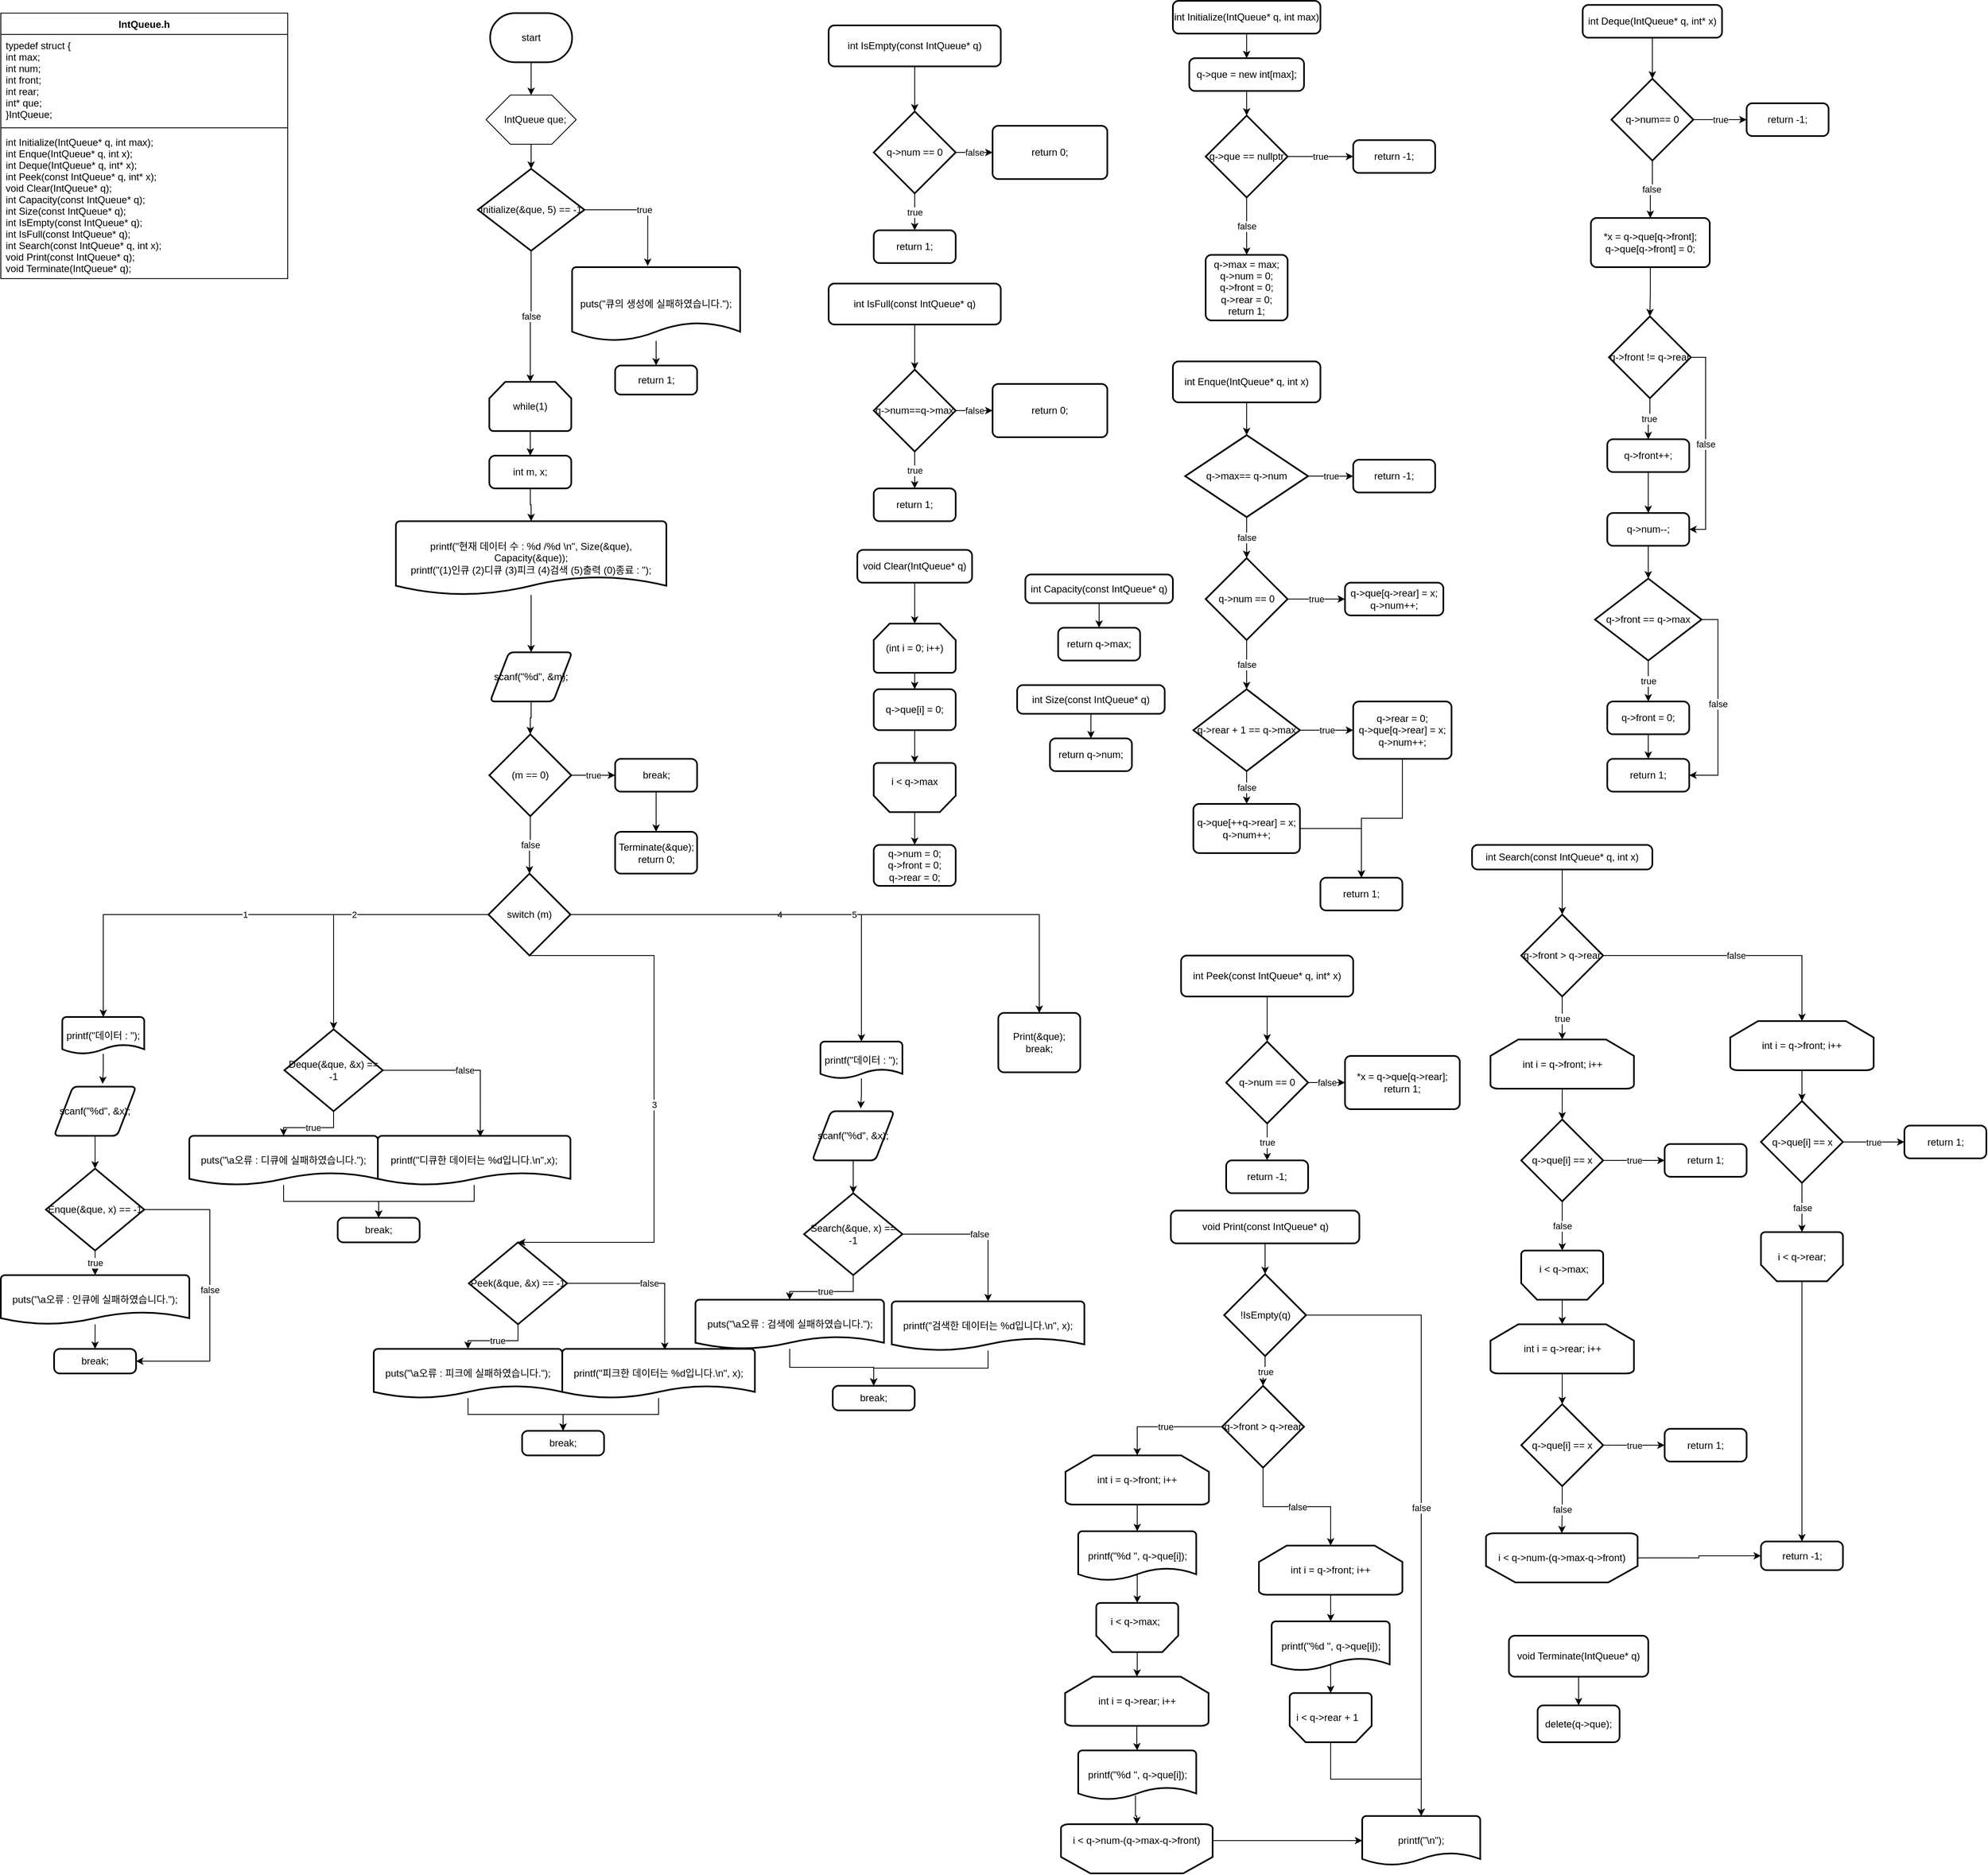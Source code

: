 <mxfile version="18.2.1" type="github">
  <diagram id="w7yA7GhwH_8ZtXpPzVmI" name="Page-1">
    <mxGraphModel dx="4878" dy="3380" grid="1" gridSize="10" guides="1" tooltips="1" connect="1" arrows="1" fold="1" page="1" pageScale="1" pageWidth="827" pageHeight="1169" math="0" shadow="0">
      <root>
        <mxCell id="0" />
        <mxCell id="1" parent="0" />
        <mxCell id="BUVMTsfh7bfcfftBCkiT-8" style="edgeStyle=orthogonalEdgeStyle;rounded=0;orthogonalLoop=1;jettySize=auto;html=1;entryX=0.5;entryY=0;entryDx=0;entryDy=0;" edge="1" parent="1" source="BUVMTsfh7bfcfftBCkiT-1" target="BUVMTsfh7bfcfftBCkiT-6">
          <mxGeometry relative="1" as="geometry" />
        </mxCell>
        <mxCell id="BUVMTsfh7bfcfftBCkiT-1" value="start" style="strokeWidth=2;html=1;shape=mxgraph.flowchart.terminator;whiteSpace=wrap;" vertex="1" parent="1">
          <mxGeometry x="-1023" y="20" width="100" height="60" as="geometry" />
        </mxCell>
        <mxCell id="BUVMTsfh7bfcfftBCkiT-10" style="edgeStyle=orthogonalEdgeStyle;rounded=0;orthogonalLoop=1;jettySize=auto;html=1;" edge="1" parent="1" source="BUVMTsfh7bfcfftBCkiT-6" target="BUVMTsfh7bfcfftBCkiT-9">
          <mxGeometry relative="1" as="geometry" />
        </mxCell>
        <mxCell id="BUVMTsfh7bfcfftBCkiT-6" value="" style="verticalLabelPosition=bottom;verticalAlign=top;html=1;shape=hexagon;perimeter=hexagonPerimeter2;arcSize=6;size=0.27;" vertex="1" parent="1">
          <mxGeometry x="-1028" y="120" width="110" height="60" as="geometry" />
        </mxCell>
        <mxCell id="BUVMTsfh7bfcfftBCkiT-7" value="IntQueue que;" style="text;html=1;strokeColor=none;fillColor=none;align=center;verticalAlign=middle;whiteSpace=wrap;rounded=0;" vertex="1" parent="1">
          <mxGeometry x="-1013" y="135" width="90" height="30" as="geometry" />
        </mxCell>
        <mxCell id="BUVMTsfh7bfcfftBCkiT-11" value="true" style="edgeStyle=orthogonalEdgeStyle;rounded=0;orthogonalLoop=1;jettySize=auto;html=1;entryX=0.45;entryY=-0.017;entryDx=0;entryDy=0;entryPerimeter=0;" edge="1" parent="1" source="BUVMTsfh7bfcfftBCkiT-9" target="BUVMTsfh7bfcfftBCkiT-73">
          <mxGeometry relative="1" as="geometry">
            <mxPoint x="-973" y="370" as="targetPoint" />
            <Array as="points">
              <mxPoint x="-831" y="260" />
            </Array>
          </mxGeometry>
        </mxCell>
        <mxCell id="BUVMTsfh7bfcfftBCkiT-12" value="false" style="edgeStyle=orthogonalEdgeStyle;rounded=0;orthogonalLoop=1;jettySize=auto;html=1;" edge="1" parent="1" source="BUVMTsfh7bfcfftBCkiT-9" target="BUVMTsfh7bfcfftBCkiT-75">
          <mxGeometry relative="1" as="geometry">
            <mxPoint x="-852" y="254.72" as="targetPoint" />
          </mxGeometry>
        </mxCell>
        <mxCell id="BUVMTsfh7bfcfftBCkiT-9" value="Initialize(&amp;que, 5) == -1" style="strokeWidth=2;html=1;shape=mxgraph.flowchart.decision;whiteSpace=wrap;" vertex="1" parent="1">
          <mxGeometry x="-1038" y="210" width="130" height="100" as="geometry" />
        </mxCell>
        <mxCell id="BUVMTsfh7bfcfftBCkiT-14" style="edgeStyle=orthogonalEdgeStyle;rounded=0;orthogonalLoop=1;jettySize=auto;html=1;" edge="1" parent="1" source="BUVMTsfh7bfcfftBCkiT-13" target="BUVMTsfh7bfcfftBCkiT-15">
          <mxGeometry relative="1" as="geometry">
            <mxPoint x="-100.0" y="115" as="targetPoint" />
          </mxGeometry>
        </mxCell>
        <mxCell id="BUVMTsfh7bfcfftBCkiT-13" value="int Initialize(IntQueue* q, int max)" style="rounded=1;whiteSpace=wrap;html=1;absoluteArcSize=1;arcSize=14;strokeWidth=2;" vertex="1" parent="1">
          <mxGeometry x="-190" y="5" width="180" height="40" as="geometry" />
        </mxCell>
        <mxCell id="BUVMTsfh7bfcfftBCkiT-17" style="edgeStyle=orthogonalEdgeStyle;rounded=0;orthogonalLoop=1;jettySize=auto;html=1;entryX=0.5;entryY=0;entryDx=0;entryDy=0;entryPerimeter=0;" edge="1" parent="1" source="BUVMTsfh7bfcfftBCkiT-15" target="BUVMTsfh7bfcfftBCkiT-16">
          <mxGeometry relative="1" as="geometry" />
        </mxCell>
        <mxCell id="BUVMTsfh7bfcfftBCkiT-15" value="q-&gt;que = new int[max];" style="rounded=1;whiteSpace=wrap;html=1;absoluteArcSize=1;arcSize=14;strokeWidth=2;" vertex="1" parent="1">
          <mxGeometry x="-170" y="75" width="140" height="40" as="geometry" />
        </mxCell>
        <mxCell id="BUVMTsfh7bfcfftBCkiT-18" value="true" style="edgeStyle=orthogonalEdgeStyle;rounded=0;orthogonalLoop=1;jettySize=auto;html=1;entryX=0;entryY=0.5;entryDx=0;entryDy=0;" edge="1" parent="1" source="BUVMTsfh7bfcfftBCkiT-16" target="BUVMTsfh7bfcfftBCkiT-20">
          <mxGeometry relative="1" as="geometry">
            <mxPoint x="-100.0" y="295" as="targetPoint" />
          </mxGeometry>
        </mxCell>
        <mxCell id="BUVMTsfh7bfcfftBCkiT-19" value="false" style="edgeStyle=orthogonalEdgeStyle;rounded=0;orthogonalLoop=1;jettySize=auto;html=1;entryX=0.5;entryY=0;entryDx=0;entryDy=0;" edge="1" parent="1" source="BUVMTsfh7bfcfftBCkiT-16" target="BUVMTsfh7bfcfftBCkiT-21">
          <mxGeometry relative="1" as="geometry">
            <mxPoint x="30.0" y="195" as="targetPoint" />
          </mxGeometry>
        </mxCell>
        <mxCell id="BUVMTsfh7bfcfftBCkiT-16" value="q-&gt;que == nullptr" style="strokeWidth=2;html=1;shape=mxgraph.flowchart.decision;whiteSpace=wrap;" vertex="1" parent="1">
          <mxGeometry x="-150" y="145" width="100" height="100" as="geometry" />
        </mxCell>
        <mxCell id="BUVMTsfh7bfcfftBCkiT-20" value="return -1;" style="rounded=1;whiteSpace=wrap;html=1;absoluteArcSize=1;arcSize=14;strokeWidth=2;" vertex="1" parent="1">
          <mxGeometry x="30" y="175" width="100" height="40" as="geometry" />
        </mxCell>
        <mxCell id="BUVMTsfh7bfcfftBCkiT-21" value="q-&gt;max = max;&#xa;		q-&gt;num = 0;&#xa;		q-&gt;front = 0;&#xa;		q-&gt;rear = 0;&#xa;		return 1;" style="rounded=1;whiteSpace=wrap;html=1;absoluteArcSize=1;arcSize=14;strokeWidth=2;" vertex="1" parent="1">
          <mxGeometry x="-150" y="315" width="100" height="80" as="geometry" />
        </mxCell>
        <mxCell id="BUVMTsfh7bfcfftBCkiT-22" value="IntQueue.h" style="swimlane;fontStyle=1;align=center;verticalAlign=top;childLayout=stackLayout;horizontal=1;startSize=26;horizontalStack=0;resizeParent=1;resizeParentMax=0;resizeLast=0;collapsible=1;marginBottom=0;" vertex="1" parent="1">
          <mxGeometry x="-1620" y="20" width="350" height="324" as="geometry" />
        </mxCell>
        <mxCell id="BUVMTsfh7bfcfftBCkiT-23" value="typedef struct {&#xa;int max;&#xa;int num;&#xa;int front;&#xa;int rear;&#xa;int* que;&#xa;}IntQueue;&#xa;" style="text;strokeColor=none;fillColor=none;align=left;verticalAlign=top;spacingLeft=4;spacingRight=4;overflow=hidden;rotatable=0;points=[[0,0.5],[1,0.5]];portConstraint=eastwest;" vertex="1" parent="BUVMTsfh7bfcfftBCkiT-22">
          <mxGeometry y="26" width="350" height="110" as="geometry" />
        </mxCell>
        <mxCell id="BUVMTsfh7bfcfftBCkiT-24" value="" style="line;strokeWidth=1;fillColor=none;align=left;verticalAlign=middle;spacingTop=-1;spacingLeft=3;spacingRight=3;rotatable=0;labelPosition=right;points=[];portConstraint=eastwest;" vertex="1" parent="BUVMTsfh7bfcfftBCkiT-22">
          <mxGeometry y="136" width="350" height="8" as="geometry" />
        </mxCell>
        <mxCell id="BUVMTsfh7bfcfftBCkiT-25" value="int Initialize(IntQueue* q, int max);&#xa;int Enque(IntQueue* q, int x);&#xa;int Deque(IntQueue* q, int* x);&#xa;int Peek(const IntQueue* q, int* x);&#xa;void Clear(IntQueue* q);&#xa;int Capacity(const IntQueue* q);&#xa;int Size(const IntQueue* q);&#xa;int IsEmpty(const IntQueue* q);&#xa;int IsFull(const IntQueue* q);&#xa;int Search(const IntQueue* q, int x);&#xa;void Print(const IntQueue* q);&#xa;void Terminate(IntQueue* q);" style="text;strokeColor=none;fillColor=none;align=left;verticalAlign=top;spacingLeft=4;spacingRight=4;overflow=hidden;rotatable=0;points=[[0,0.5],[1,0.5]];portConstraint=eastwest;" vertex="1" parent="BUVMTsfh7bfcfftBCkiT-22">
          <mxGeometry y="144" width="350" height="180" as="geometry" />
        </mxCell>
        <mxCell id="BUVMTsfh7bfcfftBCkiT-32" style="edgeStyle=orthogonalEdgeStyle;rounded=0;orthogonalLoop=1;jettySize=auto;html=1;entryX=0.5;entryY=0;entryDx=0;entryDy=0;entryPerimeter=0;" edge="1" parent="1" source="BUVMTsfh7bfcfftBCkiT-30" target="BUVMTsfh7bfcfftBCkiT-31">
          <mxGeometry relative="1" as="geometry" />
        </mxCell>
        <mxCell id="BUVMTsfh7bfcfftBCkiT-30" value="int Enque(IntQueue* q, int x)" style="rounded=1;whiteSpace=wrap;html=1;absoluteArcSize=1;arcSize=14;strokeWidth=2;" vertex="1" parent="1">
          <mxGeometry x="-190" y="445" width="180" height="50" as="geometry" />
        </mxCell>
        <mxCell id="BUVMTsfh7bfcfftBCkiT-33" value="false" style="edgeStyle=orthogonalEdgeStyle;rounded=0;orthogonalLoop=1;jettySize=auto;html=1;entryX=0.5;entryY=0;entryDx=0;entryDy=0;entryPerimeter=0;" edge="1" parent="1" source="BUVMTsfh7bfcfftBCkiT-31" target="BUVMTsfh7bfcfftBCkiT-37">
          <mxGeometry relative="1" as="geometry">
            <mxPoint x="-100" y="675" as="targetPoint" />
          </mxGeometry>
        </mxCell>
        <mxCell id="BUVMTsfh7bfcfftBCkiT-34" value="true" style="edgeStyle=orthogonalEdgeStyle;rounded=0;orthogonalLoop=1;jettySize=auto;html=1;" edge="1" parent="1" source="BUVMTsfh7bfcfftBCkiT-31" target="BUVMTsfh7bfcfftBCkiT-35">
          <mxGeometry relative="1" as="geometry">
            <mxPoint x="30" y="585" as="targetPoint" />
          </mxGeometry>
        </mxCell>
        <mxCell id="BUVMTsfh7bfcfftBCkiT-31" value="q-&gt;max== q-&gt;num" style="strokeWidth=2;html=1;shape=mxgraph.flowchart.decision;whiteSpace=wrap;" vertex="1" parent="1">
          <mxGeometry x="-175" y="535" width="150" height="100" as="geometry" />
        </mxCell>
        <mxCell id="BUVMTsfh7bfcfftBCkiT-35" value="return -1;" style="rounded=1;whiteSpace=wrap;html=1;absoluteArcSize=1;arcSize=14;strokeWidth=2;" vertex="1" parent="1">
          <mxGeometry x="30" y="565" width="100" height="40" as="geometry" />
        </mxCell>
        <mxCell id="BUVMTsfh7bfcfftBCkiT-38" value="true" style="edgeStyle=orthogonalEdgeStyle;rounded=0;orthogonalLoop=1;jettySize=auto;html=1;entryX=0;entryY=0.5;entryDx=0;entryDy=0;" edge="1" parent="1" source="BUVMTsfh7bfcfftBCkiT-37" target="BUVMTsfh7bfcfftBCkiT-39">
          <mxGeometry relative="1" as="geometry">
            <mxPoint x="20" y="735" as="targetPoint" />
          </mxGeometry>
        </mxCell>
        <mxCell id="BUVMTsfh7bfcfftBCkiT-40" value="false" style="edgeStyle=orthogonalEdgeStyle;rounded=0;orthogonalLoop=1;jettySize=auto;html=1;entryX=0.5;entryY=0;entryDx=0;entryDy=0;entryPerimeter=0;" edge="1" parent="1" source="BUVMTsfh7bfcfftBCkiT-37" target="BUVMTsfh7bfcfftBCkiT-41">
          <mxGeometry relative="1" as="geometry">
            <mxPoint x="-100" y="835" as="targetPoint" />
          </mxGeometry>
        </mxCell>
        <mxCell id="BUVMTsfh7bfcfftBCkiT-37" value="q-&amp;gt;num == 0" style="strokeWidth=2;html=1;shape=mxgraph.flowchart.decision;whiteSpace=wrap;" vertex="1" parent="1">
          <mxGeometry x="-150" y="685" width="100" height="100" as="geometry" />
        </mxCell>
        <mxCell id="BUVMTsfh7bfcfftBCkiT-39" value="q-&gt;que[q-&gt;rear] = x;&#xa;			q-&gt;num++;" style="rounded=1;whiteSpace=wrap;html=1;absoluteArcSize=1;arcSize=14;strokeWidth=2;" vertex="1" parent="1">
          <mxGeometry x="20" y="715" width="120" height="40" as="geometry" />
        </mxCell>
        <mxCell id="BUVMTsfh7bfcfftBCkiT-43" value="true" style="edgeStyle=orthogonalEdgeStyle;rounded=0;orthogonalLoop=1;jettySize=auto;html=1;entryX=0;entryY=0.5;entryDx=0;entryDy=0;" edge="1" parent="1" source="BUVMTsfh7bfcfftBCkiT-41" target="BUVMTsfh7bfcfftBCkiT-42">
          <mxGeometry relative="1" as="geometry" />
        </mxCell>
        <mxCell id="BUVMTsfh7bfcfftBCkiT-44" value="false" style="edgeStyle=orthogonalEdgeStyle;rounded=0;orthogonalLoop=1;jettySize=auto;html=1;" edge="1" parent="1" source="BUVMTsfh7bfcfftBCkiT-41" target="BUVMTsfh7bfcfftBCkiT-45">
          <mxGeometry relative="1" as="geometry">
            <mxPoint x="-100" y="985" as="targetPoint" />
          </mxGeometry>
        </mxCell>
        <mxCell id="BUVMTsfh7bfcfftBCkiT-41" value="q-&gt;rear + 1 == q-&gt;max" style="strokeWidth=2;html=1;shape=mxgraph.flowchart.decision;whiteSpace=wrap;" vertex="1" parent="1">
          <mxGeometry x="-165" y="845" width="130" height="100" as="geometry" />
        </mxCell>
        <mxCell id="BUVMTsfh7bfcfftBCkiT-48" style="edgeStyle=orthogonalEdgeStyle;rounded=0;orthogonalLoop=1;jettySize=auto;html=1;entryX=0.5;entryY=0;entryDx=0;entryDy=0;" edge="1" parent="1" source="BUVMTsfh7bfcfftBCkiT-42" target="BUVMTsfh7bfcfftBCkiT-47">
          <mxGeometry relative="1" as="geometry" />
        </mxCell>
        <mxCell id="BUVMTsfh7bfcfftBCkiT-42" value="q-&gt;rear = 0;&#xa;				q-&gt;que[q-&gt;rear] = x;&#xa;				q-&gt;num++;" style="rounded=1;whiteSpace=wrap;html=1;absoluteArcSize=1;arcSize=14;strokeWidth=2;" vertex="1" parent="1">
          <mxGeometry x="30" y="860" width="120" height="70" as="geometry" />
        </mxCell>
        <mxCell id="BUVMTsfh7bfcfftBCkiT-46" style="edgeStyle=orthogonalEdgeStyle;rounded=0;orthogonalLoop=1;jettySize=auto;html=1;" edge="1" parent="1" source="BUVMTsfh7bfcfftBCkiT-45" target="BUVMTsfh7bfcfftBCkiT-47">
          <mxGeometry relative="1" as="geometry">
            <mxPoint x="-100" y="1095" as="targetPoint" />
          </mxGeometry>
        </mxCell>
        <mxCell id="BUVMTsfh7bfcfftBCkiT-45" value="q-&gt;que[++q-&gt;rear] = x;&#xa;				q-&gt;num++;" style="rounded=1;whiteSpace=wrap;html=1;absoluteArcSize=1;arcSize=14;strokeWidth=2;" vertex="1" parent="1">
          <mxGeometry x="-165" y="985" width="130" height="60" as="geometry" />
        </mxCell>
        <mxCell id="BUVMTsfh7bfcfftBCkiT-47" value="return 1;" style="rounded=1;whiteSpace=wrap;html=1;absoluteArcSize=1;arcSize=14;strokeWidth=2;" vertex="1" parent="1">
          <mxGeometry x="-10" y="1075" width="100" height="40" as="geometry" />
        </mxCell>
        <mxCell id="BUVMTsfh7bfcfftBCkiT-51" style="edgeStyle=orthogonalEdgeStyle;rounded=0;orthogonalLoop=1;jettySize=auto;html=1;entryX=0.5;entryY=0;entryDx=0;entryDy=0;entryPerimeter=0;" edge="1" parent="1" source="BUVMTsfh7bfcfftBCkiT-49" target="BUVMTsfh7bfcfftBCkiT-50">
          <mxGeometry relative="1" as="geometry" />
        </mxCell>
        <mxCell id="BUVMTsfh7bfcfftBCkiT-49" value="int Deque(IntQueue* q, int* x)" style="rounded=1;whiteSpace=wrap;html=1;absoluteArcSize=1;arcSize=14;strokeWidth=2;" vertex="1" parent="1">
          <mxGeometry x="310" y="10" width="170" height="40" as="geometry" />
        </mxCell>
        <mxCell id="BUVMTsfh7bfcfftBCkiT-52" value="true" style="edgeStyle=orthogonalEdgeStyle;rounded=0;orthogonalLoop=1;jettySize=auto;html=1;" edge="1" parent="1" source="BUVMTsfh7bfcfftBCkiT-50" target="BUVMTsfh7bfcfftBCkiT-53">
          <mxGeometry relative="1" as="geometry">
            <mxPoint x="510.0" y="150" as="targetPoint" />
          </mxGeometry>
        </mxCell>
        <mxCell id="BUVMTsfh7bfcfftBCkiT-54" value="false" style="edgeStyle=orthogonalEdgeStyle;rounded=0;orthogonalLoop=1;jettySize=auto;html=1;" edge="1" parent="1" source="BUVMTsfh7bfcfftBCkiT-50" target="BUVMTsfh7bfcfftBCkiT-55">
          <mxGeometry relative="1" as="geometry">
            <mxPoint x="395.0" y="260.0" as="targetPoint" />
          </mxGeometry>
        </mxCell>
        <mxCell id="BUVMTsfh7bfcfftBCkiT-50" value="q-&gt;num== 0" style="strokeWidth=2;html=1;shape=mxgraph.flowchart.decision;whiteSpace=wrap;" vertex="1" parent="1">
          <mxGeometry x="345" y="100" width="100" height="100" as="geometry" />
        </mxCell>
        <mxCell id="BUVMTsfh7bfcfftBCkiT-53" value="return -1;" style="rounded=1;whiteSpace=wrap;html=1;absoluteArcSize=1;arcSize=14;strokeWidth=2;" vertex="1" parent="1">
          <mxGeometry x="510" y="130" width="100" height="40" as="geometry" />
        </mxCell>
        <mxCell id="BUVMTsfh7bfcfftBCkiT-56" style="edgeStyle=orthogonalEdgeStyle;rounded=0;orthogonalLoop=1;jettySize=auto;html=1;" edge="1" parent="1" source="BUVMTsfh7bfcfftBCkiT-55" target="BUVMTsfh7bfcfftBCkiT-57">
          <mxGeometry relative="1" as="geometry">
            <mxPoint x="392.5" y="390.0" as="targetPoint" />
          </mxGeometry>
        </mxCell>
        <mxCell id="BUVMTsfh7bfcfftBCkiT-55" value="*x = q-&gt;que[q-&gt;front];&#xa;		q-&gt;que[q-&gt;front] = 0;" style="rounded=1;whiteSpace=wrap;html=1;absoluteArcSize=1;arcSize=14;strokeWidth=2;" vertex="1" parent="1">
          <mxGeometry x="320" y="270" width="145" height="60" as="geometry" />
        </mxCell>
        <mxCell id="BUVMTsfh7bfcfftBCkiT-58" value="true" style="edgeStyle=orthogonalEdgeStyle;rounded=0;orthogonalLoop=1;jettySize=auto;html=1;" edge="1" parent="1" source="BUVMTsfh7bfcfftBCkiT-57" target="BUVMTsfh7bfcfftBCkiT-59">
          <mxGeometry relative="1" as="geometry">
            <mxPoint x="510.0" y="440.0" as="targetPoint" />
          </mxGeometry>
        </mxCell>
        <mxCell id="BUVMTsfh7bfcfftBCkiT-64" value="false" style="edgeStyle=orthogonalEdgeStyle;rounded=0;orthogonalLoop=1;jettySize=auto;html=1;entryX=1;entryY=0.5;entryDx=0;entryDy=0;" edge="1" parent="1" source="BUVMTsfh7bfcfftBCkiT-57" target="BUVMTsfh7bfcfftBCkiT-63">
          <mxGeometry relative="1" as="geometry">
            <Array as="points">
              <mxPoint x="460" y="440" />
              <mxPoint x="460" y="650" />
            </Array>
          </mxGeometry>
        </mxCell>
        <mxCell id="BUVMTsfh7bfcfftBCkiT-57" value="q-&gt;front != q-&gt;rear" style="strokeWidth=2;html=1;shape=mxgraph.flowchart.decision;whiteSpace=wrap;" vertex="1" parent="1">
          <mxGeometry x="342.0" y="390.0" width="100" height="100" as="geometry" />
        </mxCell>
        <mxCell id="BUVMTsfh7bfcfftBCkiT-62" style="edgeStyle=orthogonalEdgeStyle;rounded=0;orthogonalLoop=1;jettySize=auto;html=1;" edge="1" parent="1" source="BUVMTsfh7bfcfftBCkiT-59" target="BUVMTsfh7bfcfftBCkiT-63">
          <mxGeometry relative="1" as="geometry">
            <mxPoint x="390.0" y="640.0" as="targetPoint" />
          </mxGeometry>
        </mxCell>
        <mxCell id="BUVMTsfh7bfcfftBCkiT-59" value="q-&gt;front++;" style="rounded=1;whiteSpace=wrap;html=1;absoluteArcSize=1;arcSize=14;strokeWidth=2;" vertex="1" parent="1">
          <mxGeometry x="340" y="540" width="100" height="40" as="geometry" />
        </mxCell>
        <mxCell id="BUVMTsfh7bfcfftBCkiT-66" style="edgeStyle=orthogonalEdgeStyle;rounded=0;orthogonalLoop=1;jettySize=auto;html=1;entryX=0.5;entryY=0;entryDx=0;entryDy=0;entryPerimeter=0;" edge="1" parent="1" source="BUVMTsfh7bfcfftBCkiT-63" target="BUVMTsfh7bfcfftBCkiT-65">
          <mxGeometry relative="1" as="geometry" />
        </mxCell>
        <mxCell id="BUVMTsfh7bfcfftBCkiT-63" value="q-&gt;num--;" style="rounded=1;whiteSpace=wrap;html=1;absoluteArcSize=1;arcSize=14;strokeWidth=2;" vertex="1" parent="1">
          <mxGeometry x="340" y="630" width="100" height="40" as="geometry" />
        </mxCell>
        <mxCell id="BUVMTsfh7bfcfftBCkiT-67" value="true" style="edgeStyle=orthogonalEdgeStyle;rounded=0;orthogonalLoop=1;jettySize=auto;html=1;" edge="1" parent="1" source="BUVMTsfh7bfcfftBCkiT-65" target="BUVMTsfh7bfcfftBCkiT-68">
          <mxGeometry relative="1" as="geometry">
            <mxPoint x="390" y="860" as="targetPoint" />
          </mxGeometry>
        </mxCell>
        <mxCell id="BUVMTsfh7bfcfftBCkiT-71" value="false" style="edgeStyle=orthogonalEdgeStyle;rounded=0;orthogonalLoop=1;jettySize=auto;html=1;entryX=1;entryY=0.5;entryDx=0;entryDy=0;" edge="1" parent="1" source="BUVMTsfh7bfcfftBCkiT-65" target="BUVMTsfh7bfcfftBCkiT-70">
          <mxGeometry relative="1" as="geometry">
            <Array as="points">
              <mxPoint x="475" y="760" />
              <mxPoint x="475" y="950" />
            </Array>
          </mxGeometry>
        </mxCell>
        <mxCell id="BUVMTsfh7bfcfftBCkiT-65" value="q-&gt;front == q-&gt;max" style="strokeWidth=2;html=1;shape=mxgraph.flowchart.decision;whiteSpace=wrap;" vertex="1" parent="1">
          <mxGeometry x="325" y="710" width="130" height="100" as="geometry" />
        </mxCell>
        <mxCell id="BUVMTsfh7bfcfftBCkiT-69" style="edgeStyle=orthogonalEdgeStyle;rounded=0;orthogonalLoop=1;jettySize=auto;html=1;" edge="1" parent="1" source="BUVMTsfh7bfcfftBCkiT-68" target="BUVMTsfh7bfcfftBCkiT-70">
          <mxGeometry relative="1" as="geometry">
            <mxPoint x="390" y="940" as="targetPoint" />
          </mxGeometry>
        </mxCell>
        <mxCell id="BUVMTsfh7bfcfftBCkiT-68" value="q-&gt;front = 0;" style="rounded=1;whiteSpace=wrap;html=1;absoluteArcSize=1;arcSize=14;strokeWidth=2;" vertex="1" parent="1">
          <mxGeometry x="340" y="860" width="100" height="40" as="geometry" />
        </mxCell>
        <mxCell id="BUVMTsfh7bfcfftBCkiT-70" value="return 1;" style="rounded=1;whiteSpace=wrap;html=1;absoluteArcSize=1;arcSize=14;strokeWidth=2;" vertex="1" parent="1">
          <mxGeometry x="340" y="930" width="100" height="40" as="geometry" />
        </mxCell>
        <mxCell id="BUVMTsfh7bfcfftBCkiT-74" style="edgeStyle=orthogonalEdgeStyle;rounded=0;orthogonalLoop=1;jettySize=auto;html=1;entryX=0.5;entryY=0;entryDx=0;entryDy=0;" edge="1" parent="1" source="BUVMTsfh7bfcfftBCkiT-73" target="BUVMTsfh7bfcfftBCkiT-76">
          <mxGeometry relative="1" as="geometry">
            <mxPoint x="-962" y="510" as="targetPoint" />
          </mxGeometry>
        </mxCell>
        <mxCell id="BUVMTsfh7bfcfftBCkiT-73" value="puts(&quot;큐의 생성에 실패하였습니다.&quot;);" style="strokeWidth=2;html=1;shape=mxgraph.flowchart.document2;whiteSpace=wrap;size=0.25;" vertex="1" parent="1">
          <mxGeometry x="-923" y="330" width="205" height="90" as="geometry" />
        </mxCell>
        <mxCell id="BUVMTsfh7bfcfftBCkiT-78" style="edgeStyle=orthogonalEdgeStyle;rounded=0;orthogonalLoop=1;jettySize=auto;html=1;" edge="1" parent="1" source="BUVMTsfh7bfcfftBCkiT-75" target="BUVMTsfh7bfcfftBCkiT-79">
          <mxGeometry relative="1" as="geometry">
            <mxPoint x="-974" y="590" as="targetPoint" />
          </mxGeometry>
        </mxCell>
        <mxCell id="BUVMTsfh7bfcfftBCkiT-75" value="while(1)" style="strokeWidth=2;html=1;shape=mxgraph.flowchart.loop_limit;whiteSpace=wrap;" vertex="1" parent="1">
          <mxGeometry x="-1024" y="470" width="100" height="60" as="geometry" />
        </mxCell>
        <mxCell id="BUVMTsfh7bfcfftBCkiT-76" value="return 1;" style="rounded=1;whiteSpace=wrap;html=1;absoluteArcSize=1;arcSize=14;strokeWidth=2;" vertex="1" parent="1">
          <mxGeometry x="-870.5" y="450" width="100" height="35.5" as="geometry" />
        </mxCell>
        <mxCell id="BUVMTsfh7bfcfftBCkiT-81" style="edgeStyle=orthogonalEdgeStyle;rounded=0;orthogonalLoop=1;jettySize=auto;html=1;entryX=0.5;entryY=0;entryDx=0;entryDy=0;entryPerimeter=0;" edge="1" parent="1" source="BUVMTsfh7bfcfftBCkiT-79" target="BUVMTsfh7bfcfftBCkiT-80">
          <mxGeometry relative="1" as="geometry" />
        </mxCell>
        <mxCell id="BUVMTsfh7bfcfftBCkiT-79" value="int m, x;" style="rounded=1;whiteSpace=wrap;html=1;absoluteArcSize=1;arcSize=14;strokeWidth=2;" vertex="1" parent="1">
          <mxGeometry x="-1024" y="560" width="100" height="40" as="geometry" />
        </mxCell>
        <mxCell id="BUVMTsfh7bfcfftBCkiT-82" style="edgeStyle=orthogonalEdgeStyle;rounded=0;orthogonalLoop=1;jettySize=auto;html=1;entryX=0.5;entryY=0;entryDx=0;entryDy=0;" edge="1" parent="1" source="BUVMTsfh7bfcfftBCkiT-80" target="BUVMTsfh7bfcfftBCkiT-83">
          <mxGeometry relative="1" as="geometry">
            <mxPoint x="-973" y="790" as="targetPoint" />
          </mxGeometry>
        </mxCell>
        <mxCell id="BUVMTsfh7bfcfftBCkiT-80" value="printf(&quot;현재 데이터 수 : %d /%d \n&quot;, Size(&amp;que), Capacity(&amp;que));&#xa;		printf(&quot;(1)인큐 (2)디큐 (3)피크 (4)검색 (5)출력 (0)종료 : &quot;);" style="strokeWidth=2;html=1;shape=mxgraph.flowchart.document2;whiteSpace=wrap;size=0.25;" vertex="1" parent="1">
          <mxGeometry x="-1138" y="640" width="330" height="90" as="geometry" />
        </mxCell>
        <mxCell id="BUVMTsfh7bfcfftBCkiT-86" style="edgeStyle=orthogonalEdgeStyle;rounded=0;orthogonalLoop=1;jettySize=auto;html=1;" edge="1" parent="1" source="BUVMTsfh7bfcfftBCkiT-83" target="BUVMTsfh7bfcfftBCkiT-87">
          <mxGeometry relative="1" as="geometry">
            <mxPoint x="-973" y="900" as="targetPoint" />
          </mxGeometry>
        </mxCell>
        <mxCell id="BUVMTsfh7bfcfftBCkiT-83" value="scanf(&quot;%d&quot;, &amp;m);" style="shape=parallelogram;html=1;strokeWidth=2;perimeter=parallelogramPerimeter;whiteSpace=wrap;rounded=1;arcSize=12;size=0.23;" vertex="1" parent="1">
          <mxGeometry x="-1023" y="800" width="100" height="60" as="geometry" />
        </mxCell>
        <mxCell id="BUVMTsfh7bfcfftBCkiT-88" value="true" style="edgeStyle=orthogonalEdgeStyle;rounded=0;orthogonalLoop=1;jettySize=auto;html=1;" edge="1" parent="1" source="BUVMTsfh7bfcfftBCkiT-87" target="BUVMTsfh7bfcfftBCkiT-89">
          <mxGeometry relative="1" as="geometry">
            <mxPoint x="-873" y="950" as="targetPoint" />
          </mxGeometry>
        </mxCell>
        <mxCell id="BUVMTsfh7bfcfftBCkiT-90" value="false" style="edgeStyle=orthogonalEdgeStyle;rounded=0;orthogonalLoop=1;jettySize=auto;html=1;" edge="1" parent="1" source="BUVMTsfh7bfcfftBCkiT-87" target="BUVMTsfh7bfcfftBCkiT-91">
          <mxGeometry relative="1" as="geometry">
            <mxPoint x="-349" y="1060" as="targetPoint" />
          </mxGeometry>
        </mxCell>
        <mxCell id="BUVMTsfh7bfcfftBCkiT-87" value="(m == 0)" style="strokeWidth=2;html=1;shape=mxgraph.flowchart.decision;whiteSpace=wrap;" vertex="1" parent="1">
          <mxGeometry x="-1024" y="900" width="100" height="100" as="geometry" />
        </mxCell>
        <mxCell id="BUVMTsfh7bfcfftBCkiT-143" style="edgeStyle=orthogonalEdgeStyle;rounded=0;orthogonalLoop=1;jettySize=auto;html=1;entryX=0.5;entryY=0;entryDx=0;entryDy=0;entryPerimeter=0;" edge="1" parent="1" source="BUVMTsfh7bfcfftBCkiT-89" target="BUVMTsfh7bfcfftBCkiT-144">
          <mxGeometry relative="1" as="geometry">
            <mxPoint x="-833" y="1060" as="targetPoint" />
          </mxGeometry>
        </mxCell>
        <mxCell id="BUVMTsfh7bfcfftBCkiT-89" value="break;" style="rounded=1;whiteSpace=wrap;html=1;absoluteArcSize=1;arcSize=14;strokeWidth=2;" vertex="1" parent="1">
          <mxGeometry x="-870.5" y="930" width="100" height="40" as="geometry" />
        </mxCell>
        <mxCell id="BUVMTsfh7bfcfftBCkiT-92" value="1" style="edgeStyle=orthogonalEdgeStyle;rounded=0;orthogonalLoop=1;jettySize=auto;html=1;" edge="1" parent="1" source="BUVMTsfh7bfcfftBCkiT-91" target="BUVMTsfh7bfcfftBCkiT-96">
          <mxGeometry relative="1" as="geometry">
            <mxPoint x="-712.941" y="1075" as="targetPoint" />
          </mxGeometry>
        </mxCell>
        <mxCell id="BUVMTsfh7bfcfftBCkiT-94" value="2" style="edgeStyle=orthogonalEdgeStyle;rounded=0;orthogonalLoop=1;jettySize=auto;html=1;entryX=0.5;entryY=0;entryDx=0;entryDy=0;entryPerimeter=0;" edge="1" parent="1" source="BUVMTsfh7bfcfftBCkiT-91" target="BUVMTsfh7bfcfftBCkiT-113">
          <mxGeometry relative="1" as="geometry">
            <mxPoint x="-610.5" y="1060" as="targetPoint" />
          </mxGeometry>
        </mxCell>
        <mxCell id="BUVMTsfh7bfcfftBCkiT-119" value="3" style="edgeStyle=orthogonalEdgeStyle;rounded=0;orthogonalLoop=1;jettySize=auto;html=1;entryX=0.5;entryY=0;entryDx=0;entryDy=0;entryPerimeter=0;exitX=0.5;exitY=1;exitDx=0;exitDy=0;exitPerimeter=0;" edge="1" parent="1" source="BUVMTsfh7bfcfftBCkiT-91" target="BUVMTsfh7bfcfftBCkiT-122">
          <mxGeometry relative="1" as="geometry">
            <mxPoint x="-584" y="1105" as="targetPoint" />
            <Array as="points">
              <mxPoint x="-823" y="1170" />
              <mxPoint x="-823" y="1520" />
            </Array>
          </mxGeometry>
        </mxCell>
        <mxCell id="BUVMTsfh7bfcfftBCkiT-138" value="4" style="edgeStyle=orthogonalEdgeStyle;rounded=0;orthogonalLoop=1;jettySize=auto;html=1;entryX=0.5;entryY=0;entryDx=0;entryDy=0;entryPerimeter=0;" edge="1" parent="1" source="BUVMTsfh7bfcfftBCkiT-91" target="BUVMTsfh7bfcfftBCkiT-129">
          <mxGeometry relative="1" as="geometry" />
        </mxCell>
        <mxCell id="BUVMTsfh7bfcfftBCkiT-141" value="5" style="edgeStyle=orthogonalEdgeStyle;rounded=0;orthogonalLoop=1;jettySize=auto;html=1;entryX=0.5;entryY=0;entryDx=0;entryDy=0;" edge="1" parent="1" source="BUVMTsfh7bfcfftBCkiT-91" target="BUVMTsfh7bfcfftBCkiT-142">
          <mxGeometry relative="1" as="geometry">
            <mxPoint x="-268" y="1320" as="targetPoint" />
          </mxGeometry>
        </mxCell>
        <mxCell id="BUVMTsfh7bfcfftBCkiT-91" value="switch (m)" style="strokeWidth=2;html=1;shape=mxgraph.flowchart.decision;whiteSpace=wrap;" vertex="1" parent="1">
          <mxGeometry x="-1025" y="1070" width="100" height="100" as="geometry" />
        </mxCell>
        <mxCell id="BUVMTsfh7bfcfftBCkiT-98" style="edgeStyle=orthogonalEdgeStyle;rounded=0;orthogonalLoop=1;jettySize=auto;html=1;entryX=0.591;entryY=-0.057;entryDx=0;entryDy=0;entryPerimeter=0;" edge="1" parent="1" source="BUVMTsfh7bfcfftBCkiT-96" target="BUVMTsfh7bfcfftBCkiT-97">
          <mxGeometry relative="1" as="geometry" />
        </mxCell>
        <mxCell id="BUVMTsfh7bfcfftBCkiT-96" value="printf(&quot;데이터 : &quot;);" style="strokeWidth=2;html=1;shape=mxgraph.flowchart.document2;whiteSpace=wrap;size=0.25;" vertex="1" parent="1">
          <mxGeometry x="-1545" y="1245" width="100" height="45" as="geometry" />
        </mxCell>
        <mxCell id="BUVMTsfh7bfcfftBCkiT-99" style="edgeStyle=orthogonalEdgeStyle;rounded=0;orthogonalLoop=1;jettySize=auto;html=1;" edge="1" parent="1" source="BUVMTsfh7bfcfftBCkiT-97" target="BUVMTsfh7bfcfftBCkiT-100">
          <mxGeometry relative="1" as="geometry">
            <mxPoint x="-1505" y="1440" as="targetPoint" />
          </mxGeometry>
        </mxCell>
        <mxCell id="BUVMTsfh7bfcfftBCkiT-97" value="scanf(&quot;%d&quot;, &amp;x);" style="shape=parallelogram;html=1;strokeWidth=2;perimeter=parallelogramPerimeter;whiteSpace=wrap;rounded=1;arcSize=12;size=0.23;" vertex="1" parent="1">
          <mxGeometry x="-1555" y="1330" width="100" height="60" as="geometry" />
        </mxCell>
        <mxCell id="BUVMTsfh7bfcfftBCkiT-101" value="true" style="edgeStyle=orthogonalEdgeStyle;rounded=0;orthogonalLoop=1;jettySize=auto;html=1;" edge="1" parent="1" source="BUVMTsfh7bfcfftBCkiT-100" target="BUVMTsfh7bfcfftBCkiT-102">
          <mxGeometry relative="1" as="geometry">
            <mxPoint x="-1505" y="1570" as="targetPoint" />
          </mxGeometry>
        </mxCell>
        <mxCell id="BUVMTsfh7bfcfftBCkiT-103" value="false" style="edgeStyle=orthogonalEdgeStyle;rounded=0;orthogonalLoop=1;jettySize=auto;html=1;" edge="1" parent="1" source="BUVMTsfh7bfcfftBCkiT-100" target="BUVMTsfh7bfcfftBCkiT-104">
          <mxGeometry relative="1" as="geometry">
            <mxPoint x="-1305" y="1550" as="targetPoint" />
            <Array as="points">
              <mxPoint x="-1365" y="1480" />
              <mxPoint x="-1365" y="1665" />
            </Array>
          </mxGeometry>
        </mxCell>
        <mxCell id="BUVMTsfh7bfcfftBCkiT-100" value="Enque(&amp;que, x) == -1" style="strokeWidth=2;html=1;shape=mxgraph.flowchart.decision;whiteSpace=wrap;" vertex="1" parent="1">
          <mxGeometry x="-1565" y="1430" width="120" height="100" as="geometry" />
        </mxCell>
        <mxCell id="BUVMTsfh7bfcfftBCkiT-105" style="edgeStyle=orthogonalEdgeStyle;rounded=0;orthogonalLoop=1;jettySize=auto;html=1;" edge="1" parent="1" source="BUVMTsfh7bfcfftBCkiT-102" target="BUVMTsfh7bfcfftBCkiT-104">
          <mxGeometry relative="1" as="geometry">
            <Array as="points" />
          </mxGeometry>
        </mxCell>
        <mxCell id="BUVMTsfh7bfcfftBCkiT-102" value="puts(&quot;\a오류 : 인큐에 실패하였습니다.&quot;);" style="strokeWidth=2;html=1;shape=mxgraph.flowchart.document2;whiteSpace=wrap;size=0.25;" vertex="1" parent="1">
          <mxGeometry x="-1620" y="1560" width="230" height="60" as="geometry" />
        </mxCell>
        <mxCell id="BUVMTsfh7bfcfftBCkiT-104" value="break;" style="rounded=1;whiteSpace=wrap;html=1;absoluteArcSize=1;arcSize=14;strokeWidth=2;" vertex="1" parent="1">
          <mxGeometry x="-1555" y="1650" width="100" height="30" as="geometry" />
        </mxCell>
        <mxCell id="BUVMTsfh7bfcfftBCkiT-111" value="true" style="edgeStyle=orthogonalEdgeStyle;rounded=0;orthogonalLoop=1;jettySize=auto;html=1;" edge="1" parent="1" source="BUVMTsfh7bfcfftBCkiT-113" target="BUVMTsfh7bfcfftBCkiT-115">
          <mxGeometry relative="1" as="geometry">
            <mxPoint x="-1214" y="1400" as="targetPoint" />
          </mxGeometry>
        </mxCell>
        <mxCell id="BUVMTsfh7bfcfftBCkiT-112" value="false" style="edgeStyle=orthogonalEdgeStyle;rounded=0;orthogonalLoop=1;jettySize=auto;html=1;entryX=0.532;entryY=0.02;entryDx=0;entryDy=0;entryPerimeter=0;" edge="1" parent="1" source="BUVMTsfh7bfcfftBCkiT-113" target="BUVMTsfh7bfcfftBCkiT-117">
          <mxGeometry relative="1" as="geometry">
            <mxPoint x="-1014" y="1380" as="targetPoint" />
            <Array as="points">
              <mxPoint x="-1035" y="1310" />
            </Array>
          </mxGeometry>
        </mxCell>
        <mxCell id="BUVMTsfh7bfcfftBCkiT-113" value="Deque(&amp;amp;que, &amp;amp;x) == -1" style="strokeWidth=2;html=1;shape=mxgraph.flowchart.decision;whiteSpace=wrap;" vertex="1" parent="1">
          <mxGeometry x="-1274" y="1260" width="120" height="100" as="geometry" />
        </mxCell>
        <mxCell id="BUVMTsfh7bfcfftBCkiT-114" style="edgeStyle=orthogonalEdgeStyle;rounded=0;orthogonalLoop=1;jettySize=auto;html=1;" edge="1" parent="1" source="BUVMTsfh7bfcfftBCkiT-115" target="BUVMTsfh7bfcfftBCkiT-116">
          <mxGeometry relative="1" as="geometry">
            <Array as="points" />
          </mxGeometry>
        </mxCell>
        <mxCell id="BUVMTsfh7bfcfftBCkiT-115" value="puts(&quot;\a오류 : 디큐에 실패하였습니다.&quot;);" style="strokeWidth=2;html=1;shape=mxgraph.flowchart.document2;whiteSpace=wrap;size=0.25;" vertex="1" parent="1">
          <mxGeometry x="-1390" y="1390" width="230" height="60" as="geometry" />
        </mxCell>
        <mxCell id="BUVMTsfh7bfcfftBCkiT-116" value="break;" style="rounded=1;whiteSpace=wrap;html=1;absoluteArcSize=1;arcSize=14;strokeWidth=2;" vertex="1" parent="1">
          <mxGeometry x="-1209" y="1490" width="100" height="30" as="geometry" />
        </mxCell>
        <mxCell id="BUVMTsfh7bfcfftBCkiT-118" style="edgeStyle=orthogonalEdgeStyle;rounded=0;orthogonalLoop=1;jettySize=auto;html=1;entryX=0.5;entryY=0;entryDx=0;entryDy=0;" edge="1" parent="1" source="BUVMTsfh7bfcfftBCkiT-117" target="BUVMTsfh7bfcfftBCkiT-116">
          <mxGeometry relative="1" as="geometry" />
        </mxCell>
        <mxCell id="BUVMTsfh7bfcfftBCkiT-117" value="printf(&quot;디큐한 데이터는 %d입니다.\n&quot;,x);" style="strokeWidth=2;html=1;shape=mxgraph.flowchart.document2;whiteSpace=wrap;size=0.25;" vertex="1" parent="1">
          <mxGeometry x="-1160" y="1390" width="235" height="60" as="geometry" />
        </mxCell>
        <mxCell id="BUVMTsfh7bfcfftBCkiT-120" value="true" style="edgeStyle=orthogonalEdgeStyle;rounded=0;orthogonalLoop=1;jettySize=auto;html=1;" edge="1" parent="1" source="BUVMTsfh7bfcfftBCkiT-122" target="BUVMTsfh7bfcfftBCkiT-124">
          <mxGeometry relative="1" as="geometry">
            <mxPoint x="-989" y="1660" as="targetPoint" />
          </mxGeometry>
        </mxCell>
        <mxCell id="BUVMTsfh7bfcfftBCkiT-121" value="false" style="edgeStyle=orthogonalEdgeStyle;rounded=0;orthogonalLoop=1;jettySize=auto;html=1;entryX=0.532;entryY=0.02;entryDx=0;entryDy=0;entryPerimeter=0;" edge="1" parent="1" source="BUVMTsfh7bfcfftBCkiT-122" target="BUVMTsfh7bfcfftBCkiT-127">
          <mxGeometry relative="1" as="geometry">
            <mxPoint x="-789" y="1640" as="targetPoint" />
            <Array as="points">
              <mxPoint x="-810" y="1570" />
            </Array>
          </mxGeometry>
        </mxCell>
        <mxCell id="BUVMTsfh7bfcfftBCkiT-122" value="Peek(&amp;amp;que, &amp;amp;x) == -1" style="strokeWidth=2;html=1;shape=mxgraph.flowchart.decision;whiteSpace=wrap;" vertex="1" parent="1">
          <mxGeometry x="-1049" y="1520" width="120" height="100" as="geometry" />
        </mxCell>
        <mxCell id="BUVMTsfh7bfcfftBCkiT-123" style="edgeStyle=orthogonalEdgeStyle;rounded=0;orthogonalLoop=1;jettySize=auto;html=1;" edge="1" parent="1" source="BUVMTsfh7bfcfftBCkiT-124" target="BUVMTsfh7bfcfftBCkiT-125">
          <mxGeometry relative="1" as="geometry">
            <Array as="points" />
          </mxGeometry>
        </mxCell>
        <mxCell id="BUVMTsfh7bfcfftBCkiT-124" value="puts(&quot;\a오류 : 피크에 실패하였습니다.&quot;);" style="strokeWidth=2;html=1;shape=mxgraph.flowchart.document2;whiteSpace=wrap;size=0.25;" vertex="1" parent="1">
          <mxGeometry x="-1165" y="1650" width="230" height="60" as="geometry" />
        </mxCell>
        <mxCell id="BUVMTsfh7bfcfftBCkiT-125" value="break;" style="rounded=1;whiteSpace=wrap;html=1;absoluteArcSize=1;arcSize=14;strokeWidth=2;" vertex="1" parent="1">
          <mxGeometry x="-984" y="1750" width="100" height="30" as="geometry" />
        </mxCell>
        <mxCell id="BUVMTsfh7bfcfftBCkiT-126" style="edgeStyle=orthogonalEdgeStyle;rounded=0;orthogonalLoop=1;jettySize=auto;html=1;entryX=0.5;entryY=0;entryDx=0;entryDy=0;" edge="1" parent="1" source="BUVMTsfh7bfcfftBCkiT-127" target="BUVMTsfh7bfcfftBCkiT-125">
          <mxGeometry relative="1" as="geometry" />
        </mxCell>
        <mxCell id="BUVMTsfh7bfcfftBCkiT-127" value="printf(&quot;피크한 데이터는 %d입니다.\n&quot;, x);" style="strokeWidth=2;html=1;shape=mxgraph.flowchart.document2;whiteSpace=wrap;size=0.25;" vertex="1" parent="1">
          <mxGeometry x="-935" y="1650" width="235" height="60" as="geometry" />
        </mxCell>
        <mxCell id="BUVMTsfh7bfcfftBCkiT-128" style="edgeStyle=orthogonalEdgeStyle;rounded=0;orthogonalLoop=1;jettySize=auto;html=1;entryX=0.591;entryY=-0.057;entryDx=0;entryDy=0;entryPerimeter=0;" edge="1" parent="1" source="BUVMTsfh7bfcfftBCkiT-129" target="BUVMTsfh7bfcfftBCkiT-131">
          <mxGeometry relative="1" as="geometry" />
        </mxCell>
        <mxCell id="BUVMTsfh7bfcfftBCkiT-129" value="printf(&quot;데이터 : &quot;);" style="strokeWidth=2;html=1;shape=mxgraph.flowchart.document2;whiteSpace=wrap;size=0.25;" vertex="1" parent="1">
          <mxGeometry x="-620" y="1275" width="100" height="45" as="geometry" />
        </mxCell>
        <mxCell id="BUVMTsfh7bfcfftBCkiT-130" style="edgeStyle=orthogonalEdgeStyle;rounded=0;orthogonalLoop=1;jettySize=auto;html=1;" edge="1" parent="1" source="BUVMTsfh7bfcfftBCkiT-131" target="BUVMTsfh7bfcfftBCkiT-134">
          <mxGeometry relative="1" as="geometry">
            <mxPoint x="-580" y="1470" as="targetPoint" />
          </mxGeometry>
        </mxCell>
        <mxCell id="BUVMTsfh7bfcfftBCkiT-131" value="scanf(&quot;%d&quot;, &amp;x);" style="shape=parallelogram;html=1;strokeWidth=2;perimeter=parallelogramPerimeter;whiteSpace=wrap;rounded=1;arcSize=12;size=0.23;" vertex="1" parent="1">
          <mxGeometry x="-630" y="1360" width="100" height="60" as="geometry" />
        </mxCell>
        <mxCell id="BUVMTsfh7bfcfftBCkiT-132" value="true" style="edgeStyle=orthogonalEdgeStyle;rounded=0;orthogonalLoop=1;jettySize=auto;html=1;" edge="1" parent="1" source="BUVMTsfh7bfcfftBCkiT-134" target="BUVMTsfh7bfcfftBCkiT-136">
          <mxGeometry relative="1" as="geometry">
            <mxPoint x="-580" y="1600" as="targetPoint" />
          </mxGeometry>
        </mxCell>
        <mxCell id="BUVMTsfh7bfcfftBCkiT-133" value="false" style="edgeStyle=orthogonalEdgeStyle;rounded=0;orthogonalLoop=1;jettySize=auto;html=1;entryX=0.5;entryY=0;entryDx=0;entryDy=0;entryPerimeter=0;" edge="1" parent="1" source="BUVMTsfh7bfcfftBCkiT-134" target="BUVMTsfh7bfcfftBCkiT-139">
          <mxGeometry relative="1" as="geometry">
            <mxPoint x="-380" y="1580" as="targetPoint" />
            <Array as="points">
              <mxPoint x="-415" y="1510" />
            </Array>
          </mxGeometry>
        </mxCell>
        <mxCell id="BUVMTsfh7bfcfftBCkiT-134" value="Search(&amp;amp;que, x) == -1" style="strokeWidth=2;html=1;shape=mxgraph.flowchart.decision;whiteSpace=wrap;" vertex="1" parent="1">
          <mxGeometry x="-640" y="1460" width="120" height="100" as="geometry" />
        </mxCell>
        <mxCell id="BUVMTsfh7bfcfftBCkiT-135" style="edgeStyle=orthogonalEdgeStyle;rounded=0;orthogonalLoop=1;jettySize=auto;html=1;" edge="1" parent="1" source="BUVMTsfh7bfcfftBCkiT-136" target="BUVMTsfh7bfcfftBCkiT-137">
          <mxGeometry relative="1" as="geometry">
            <Array as="points" />
          </mxGeometry>
        </mxCell>
        <mxCell id="BUVMTsfh7bfcfftBCkiT-136" value="puts(&quot;\a오류 : 검색에 실패하였습니다.&quot;);" style="strokeWidth=2;html=1;shape=mxgraph.flowchart.document2;whiteSpace=wrap;size=0.25;" vertex="1" parent="1">
          <mxGeometry x="-772.5" y="1590" width="230" height="60" as="geometry" />
        </mxCell>
        <mxCell id="BUVMTsfh7bfcfftBCkiT-137" value="break;" style="rounded=1;whiteSpace=wrap;html=1;absoluteArcSize=1;arcSize=14;strokeWidth=2;" vertex="1" parent="1">
          <mxGeometry x="-605" y="1695" width="100" height="30" as="geometry" />
        </mxCell>
        <mxCell id="BUVMTsfh7bfcfftBCkiT-140" style="edgeStyle=orthogonalEdgeStyle;rounded=0;orthogonalLoop=1;jettySize=auto;html=1;entryX=0.5;entryY=0;entryDx=0;entryDy=0;" edge="1" parent="1" source="BUVMTsfh7bfcfftBCkiT-139" target="BUVMTsfh7bfcfftBCkiT-137">
          <mxGeometry relative="1" as="geometry" />
        </mxCell>
        <mxCell id="BUVMTsfh7bfcfftBCkiT-139" value="printf(&quot;검색한 데이터는 %d입니다.\n&quot;, x);" style="strokeWidth=2;html=1;shape=mxgraph.flowchart.document2;whiteSpace=wrap;size=0.25;" vertex="1" parent="1">
          <mxGeometry x="-533" y="1592" width="235" height="60" as="geometry" />
        </mxCell>
        <mxCell id="BUVMTsfh7bfcfftBCkiT-142" value="Print(&amp;que);&#xa;			break;" style="rounded=1;whiteSpace=wrap;html=1;absoluteArcSize=1;arcSize=14;strokeWidth=2;" vertex="1" parent="1">
          <mxGeometry x="-403" y="1240" width="100" height="72.5" as="geometry" />
        </mxCell>
        <mxCell id="BUVMTsfh7bfcfftBCkiT-144" value="Terminate(&amp;amp;que);&lt;br&gt;return 0;" style="rounded=1;whiteSpace=wrap;html=1;absoluteArcSize=1;arcSize=14;strokeWidth=2;" vertex="1" parent="1">
          <mxGeometry x="-870.5" y="1019" width="100" height="51" as="geometry" />
        </mxCell>
        <mxCell id="BUVMTsfh7bfcfftBCkiT-146" style="edgeStyle=orthogonalEdgeStyle;rounded=0;orthogonalLoop=1;jettySize=auto;html=1;" edge="1" parent="1" source="BUVMTsfh7bfcfftBCkiT-145" target="BUVMTsfh7bfcfftBCkiT-147">
          <mxGeometry relative="1" as="geometry">
            <mxPoint x="-80" y="1290" as="targetPoint" />
          </mxGeometry>
        </mxCell>
        <mxCell id="BUVMTsfh7bfcfftBCkiT-145" value="int Peek(const IntQueue* q, int* x)" style="rounded=1;whiteSpace=wrap;html=1;absoluteArcSize=1;arcSize=14;strokeWidth=2;" vertex="1" parent="1">
          <mxGeometry x="-180" y="1170" width="210" height="50" as="geometry" />
        </mxCell>
        <mxCell id="BUVMTsfh7bfcfftBCkiT-148" value="true" style="edgeStyle=orthogonalEdgeStyle;rounded=0;orthogonalLoop=1;jettySize=auto;html=1;" edge="1" parent="1" source="BUVMTsfh7bfcfftBCkiT-147" target="BUVMTsfh7bfcfftBCkiT-149">
          <mxGeometry relative="1" as="geometry">
            <mxPoint x="-75" y="1420" as="targetPoint" />
          </mxGeometry>
        </mxCell>
        <mxCell id="BUVMTsfh7bfcfftBCkiT-150" value="false" style="edgeStyle=orthogonalEdgeStyle;rounded=0;orthogonalLoop=1;jettySize=auto;html=1;" edge="1" parent="1" source="BUVMTsfh7bfcfftBCkiT-147" target="BUVMTsfh7bfcfftBCkiT-151">
          <mxGeometry relative="1" as="geometry">
            <mxPoint x="30" y="1325" as="targetPoint" />
          </mxGeometry>
        </mxCell>
        <mxCell id="BUVMTsfh7bfcfftBCkiT-147" value="q-&gt;num == 0" style="strokeWidth=2;html=1;shape=mxgraph.flowchart.decision;whiteSpace=wrap;" vertex="1" parent="1">
          <mxGeometry x="-125" y="1275" width="100" height="100" as="geometry" />
        </mxCell>
        <mxCell id="BUVMTsfh7bfcfftBCkiT-149" value="return -1;" style="rounded=1;whiteSpace=wrap;html=1;absoluteArcSize=1;arcSize=14;strokeWidth=2;" vertex="1" parent="1">
          <mxGeometry x="-125" y="1420" width="100" height="40" as="geometry" />
        </mxCell>
        <mxCell id="BUVMTsfh7bfcfftBCkiT-151" value="*x = q-&gt;que[q-&gt;rear];&#xa;		return 1;" style="rounded=1;whiteSpace=wrap;html=1;absoluteArcSize=1;arcSize=14;strokeWidth=2;" vertex="1" parent="1">
          <mxGeometry x="20" y="1292.5" width="140" height="65" as="geometry" />
        </mxCell>
        <mxCell id="BUVMTsfh7bfcfftBCkiT-153" style="edgeStyle=orthogonalEdgeStyle;rounded=0;orthogonalLoop=1;jettySize=auto;html=1;" edge="1" parent="1" source="BUVMTsfh7bfcfftBCkiT-152" target="BUVMTsfh7bfcfftBCkiT-154">
          <mxGeometry relative="1" as="geometry">
            <mxPoint x="-505" y="755" as="targetPoint" />
          </mxGeometry>
        </mxCell>
        <mxCell id="BUVMTsfh7bfcfftBCkiT-152" value="void Clear(IntQueue* q)" style="rounded=1;whiteSpace=wrap;html=1;absoluteArcSize=1;arcSize=14;strokeWidth=2;" vertex="1" parent="1">
          <mxGeometry x="-575" y="675" width="140" height="40" as="geometry" />
        </mxCell>
        <mxCell id="BUVMTsfh7bfcfftBCkiT-155" style="edgeStyle=orthogonalEdgeStyle;rounded=0;orthogonalLoop=1;jettySize=auto;html=1;entryX=0.5;entryY=0;entryDx=0;entryDy=0;" edge="1" parent="1" source="BUVMTsfh7bfcfftBCkiT-154" target="BUVMTsfh7bfcfftBCkiT-158">
          <mxGeometry relative="1" as="geometry">
            <mxPoint x="-505" y="875" as="targetPoint" />
          </mxGeometry>
        </mxCell>
        <mxCell id="BUVMTsfh7bfcfftBCkiT-154" value="(int i = 0; i++)" style="strokeWidth=2;html=1;shape=mxgraph.flowchart.loop_limit;whiteSpace=wrap;" vertex="1" parent="1">
          <mxGeometry x="-555" y="765" width="100" height="60" as="geometry" />
        </mxCell>
        <mxCell id="BUVMTsfh7bfcfftBCkiT-160" style="edgeStyle=orthogonalEdgeStyle;rounded=0;orthogonalLoop=1;jettySize=auto;html=1;" edge="1" parent="1" source="BUVMTsfh7bfcfftBCkiT-156" target="BUVMTsfh7bfcfftBCkiT-161">
          <mxGeometry relative="1" as="geometry">
            <mxPoint x="-505" y="1025" as="targetPoint" />
          </mxGeometry>
        </mxCell>
        <mxCell id="BUVMTsfh7bfcfftBCkiT-156" value="" style="strokeWidth=2;html=1;shape=mxgraph.flowchart.loop_limit;whiteSpace=wrap;rotation=-180;" vertex="1" parent="1">
          <mxGeometry x="-555" y="935" width="100" height="60" as="geometry" />
        </mxCell>
        <mxCell id="BUVMTsfh7bfcfftBCkiT-157" value="&#xa;&lt;span style=&quot;color: rgb(0, 0, 0); font-family: Helvetica; font-size: 12px; font-style: normal; font-variant-ligatures: normal; font-variant-caps: normal; font-weight: 400; letter-spacing: normal; orphans: 2; text-align: center; text-indent: 0px; text-transform: none; widows: 2; word-spacing: 0px; -webkit-text-stroke-width: 0px; background-color: rgb(248, 249, 250); text-decoration-thickness: initial; text-decoration-style: initial; text-decoration-color: initial; float: none; display: inline !important;&quot;&gt;i &amp;lt; q-&amp;gt;max&lt;/span&gt;&#xa;&#xa;" style="text;html=1;strokeColor=none;fillColor=none;align=center;verticalAlign=middle;whiteSpace=wrap;rounded=0;" vertex="1" parent="1">
          <mxGeometry x="-540" y="950" width="70" height="30" as="geometry" />
        </mxCell>
        <mxCell id="BUVMTsfh7bfcfftBCkiT-159" style="edgeStyle=orthogonalEdgeStyle;rounded=0;orthogonalLoop=1;jettySize=auto;html=1;entryX=0.5;entryY=1;entryDx=0;entryDy=0;entryPerimeter=0;" edge="1" parent="1" source="BUVMTsfh7bfcfftBCkiT-158" target="BUVMTsfh7bfcfftBCkiT-156">
          <mxGeometry relative="1" as="geometry" />
        </mxCell>
        <mxCell id="BUVMTsfh7bfcfftBCkiT-158" value="q-&gt;que[i] = 0;" style="rounded=1;whiteSpace=wrap;html=1;absoluteArcSize=1;arcSize=14;strokeWidth=2;" vertex="1" parent="1">
          <mxGeometry x="-555" y="845" width="100" height="50" as="geometry" />
        </mxCell>
        <mxCell id="BUVMTsfh7bfcfftBCkiT-161" value="q-&gt;num = 0;&#xa;	q-&gt;front = 0;&#xa;	q-&gt;rear = 0;" style="rounded=1;whiteSpace=wrap;html=1;absoluteArcSize=1;arcSize=14;strokeWidth=2;" vertex="1" parent="1">
          <mxGeometry x="-555" y="1035" width="100" height="50" as="geometry" />
        </mxCell>
        <mxCell id="BUVMTsfh7bfcfftBCkiT-163" style="edgeStyle=orthogonalEdgeStyle;rounded=0;orthogonalLoop=1;jettySize=auto;html=1;" edge="1" parent="1" source="BUVMTsfh7bfcfftBCkiT-162" target="BUVMTsfh7bfcfftBCkiT-164">
          <mxGeometry relative="1" as="geometry">
            <mxPoint x="-280" y="770" as="targetPoint" />
          </mxGeometry>
        </mxCell>
        <mxCell id="BUVMTsfh7bfcfftBCkiT-162" value="int Capacity(const IntQueue* q)" style="rounded=1;whiteSpace=wrap;html=1;absoluteArcSize=1;arcSize=14;strokeWidth=2;" vertex="1" parent="1">
          <mxGeometry x="-370" y="705" width="180" height="35" as="geometry" />
        </mxCell>
        <mxCell id="BUVMTsfh7bfcfftBCkiT-164" value="return q-&gt;max;" style="rounded=1;whiteSpace=wrap;html=1;absoluteArcSize=1;arcSize=14;strokeWidth=2;" vertex="1" parent="1">
          <mxGeometry x="-330" y="770" width="100" height="40" as="geometry" />
        </mxCell>
        <mxCell id="BUVMTsfh7bfcfftBCkiT-165" style="edgeStyle=orthogonalEdgeStyle;rounded=0;orthogonalLoop=1;jettySize=auto;html=1;" edge="1" parent="1" source="BUVMTsfh7bfcfftBCkiT-166" target="BUVMTsfh7bfcfftBCkiT-167">
          <mxGeometry relative="1" as="geometry">
            <mxPoint x="-290" y="905" as="targetPoint" />
          </mxGeometry>
        </mxCell>
        <mxCell id="BUVMTsfh7bfcfftBCkiT-166" value="&lt;div&gt;&lt;span style=&quot;background-color: initial;&quot;&gt;int Size(const IntQueue* q)&lt;/span&gt;&lt;br&gt;&lt;/div&gt;" style="rounded=1;whiteSpace=wrap;html=1;absoluteArcSize=1;arcSize=14;strokeWidth=2;" vertex="1" parent="1">
          <mxGeometry x="-380" y="840" width="180" height="35" as="geometry" />
        </mxCell>
        <mxCell id="BUVMTsfh7bfcfftBCkiT-167" value="return q-&amp;gt;num;" style="rounded=1;whiteSpace=wrap;html=1;absoluteArcSize=1;arcSize=14;strokeWidth=2;" vertex="1" parent="1">
          <mxGeometry x="-340" y="905" width="100" height="40" as="geometry" />
        </mxCell>
        <mxCell id="BUVMTsfh7bfcfftBCkiT-168" style="edgeStyle=orthogonalEdgeStyle;rounded=0;orthogonalLoop=1;jettySize=auto;html=1;" edge="1" parent="1" source="BUVMTsfh7bfcfftBCkiT-169" target="BUVMTsfh7bfcfftBCkiT-172">
          <mxGeometry relative="1" as="geometry">
            <mxPoint x="-510" y="155" as="targetPoint" />
          </mxGeometry>
        </mxCell>
        <mxCell id="BUVMTsfh7bfcfftBCkiT-169" value="int IsEmpty(const IntQueue* q)" style="rounded=1;whiteSpace=wrap;html=1;absoluteArcSize=1;arcSize=14;strokeWidth=2;" vertex="1" parent="1">
          <mxGeometry x="-610" y="35" width="210" height="50" as="geometry" />
        </mxCell>
        <mxCell id="BUVMTsfh7bfcfftBCkiT-170" value="true" style="edgeStyle=orthogonalEdgeStyle;rounded=0;orthogonalLoop=1;jettySize=auto;html=1;" edge="1" parent="1" source="BUVMTsfh7bfcfftBCkiT-172" target="BUVMTsfh7bfcfftBCkiT-173">
          <mxGeometry relative="1" as="geometry">
            <mxPoint x="-505" y="285" as="targetPoint" />
          </mxGeometry>
        </mxCell>
        <mxCell id="BUVMTsfh7bfcfftBCkiT-171" value="false" style="edgeStyle=orthogonalEdgeStyle;rounded=0;orthogonalLoop=1;jettySize=auto;html=1;" edge="1" parent="1" source="BUVMTsfh7bfcfftBCkiT-172" target="BUVMTsfh7bfcfftBCkiT-174">
          <mxGeometry relative="1" as="geometry">
            <mxPoint x="-400" y="190" as="targetPoint" />
          </mxGeometry>
        </mxCell>
        <mxCell id="BUVMTsfh7bfcfftBCkiT-172" value="q-&gt;num == 0" style="strokeWidth=2;html=1;shape=mxgraph.flowchart.decision;whiteSpace=wrap;" vertex="1" parent="1">
          <mxGeometry x="-555" y="140" width="100" height="100" as="geometry" />
        </mxCell>
        <mxCell id="BUVMTsfh7bfcfftBCkiT-173" value="return 1;" style="rounded=1;whiteSpace=wrap;html=1;absoluteArcSize=1;arcSize=14;strokeWidth=2;" vertex="1" parent="1">
          <mxGeometry x="-555" y="285" width="100" height="40" as="geometry" />
        </mxCell>
        <mxCell id="BUVMTsfh7bfcfftBCkiT-174" value="return 0;" style="rounded=1;whiteSpace=wrap;html=1;absoluteArcSize=1;arcSize=14;strokeWidth=2;" vertex="1" parent="1">
          <mxGeometry x="-410" y="157.5" width="140" height="65" as="geometry" />
        </mxCell>
        <mxCell id="BUVMTsfh7bfcfftBCkiT-175" style="edgeStyle=orthogonalEdgeStyle;rounded=0;orthogonalLoop=1;jettySize=auto;html=1;" edge="1" parent="1" source="BUVMTsfh7bfcfftBCkiT-176" target="BUVMTsfh7bfcfftBCkiT-179">
          <mxGeometry relative="1" as="geometry">
            <mxPoint x="-510" y="470" as="targetPoint" />
          </mxGeometry>
        </mxCell>
        <mxCell id="BUVMTsfh7bfcfftBCkiT-176" value="int IsFull(const IntQueue* q)" style="rounded=1;whiteSpace=wrap;html=1;absoluteArcSize=1;arcSize=14;strokeWidth=2;" vertex="1" parent="1">
          <mxGeometry x="-610" y="350" width="210" height="50" as="geometry" />
        </mxCell>
        <mxCell id="BUVMTsfh7bfcfftBCkiT-177" value="true" style="edgeStyle=orthogonalEdgeStyle;rounded=0;orthogonalLoop=1;jettySize=auto;html=1;" edge="1" parent="1" source="BUVMTsfh7bfcfftBCkiT-179" target="BUVMTsfh7bfcfftBCkiT-180">
          <mxGeometry relative="1" as="geometry">
            <mxPoint x="-505" y="600" as="targetPoint" />
          </mxGeometry>
        </mxCell>
        <mxCell id="BUVMTsfh7bfcfftBCkiT-178" value="false" style="edgeStyle=orthogonalEdgeStyle;rounded=0;orthogonalLoop=1;jettySize=auto;html=1;" edge="1" parent="1" source="BUVMTsfh7bfcfftBCkiT-179" target="BUVMTsfh7bfcfftBCkiT-181">
          <mxGeometry relative="1" as="geometry">
            <mxPoint x="-400" y="505" as="targetPoint" />
          </mxGeometry>
        </mxCell>
        <mxCell id="BUVMTsfh7bfcfftBCkiT-179" value="q-&amp;gt;num==q-&amp;gt;max" style="strokeWidth=2;html=1;shape=mxgraph.flowchart.decision;whiteSpace=wrap;" vertex="1" parent="1">
          <mxGeometry x="-555" y="455" width="100" height="100" as="geometry" />
        </mxCell>
        <mxCell id="BUVMTsfh7bfcfftBCkiT-180" value="return 1;" style="rounded=1;whiteSpace=wrap;html=1;absoluteArcSize=1;arcSize=14;strokeWidth=2;" vertex="1" parent="1">
          <mxGeometry x="-555" y="600" width="100" height="40" as="geometry" />
        </mxCell>
        <mxCell id="BUVMTsfh7bfcfftBCkiT-181" value="return 0;" style="rounded=1;whiteSpace=wrap;html=1;absoluteArcSize=1;arcSize=14;strokeWidth=2;" vertex="1" parent="1">
          <mxGeometry x="-410" y="472.5" width="140" height="65" as="geometry" />
        </mxCell>
        <mxCell id="BUVMTsfh7bfcfftBCkiT-183" style="edgeStyle=orthogonalEdgeStyle;rounded=0;orthogonalLoop=1;jettySize=auto;html=1;" edge="1" parent="1" source="BUVMTsfh7bfcfftBCkiT-182" target="BUVMTsfh7bfcfftBCkiT-184">
          <mxGeometry relative="1" as="geometry">
            <mxPoint x="290" y="1150" as="targetPoint" />
          </mxGeometry>
        </mxCell>
        <mxCell id="BUVMTsfh7bfcfftBCkiT-182" value="int Search(const IntQueue* q, int x)" style="rounded=1;whiteSpace=wrap;html=1;absoluteArcSize=1;arcSize=14;strokeWidth=2;" vertex="1" parent="1">
          <mxGeometry x="175" y="1035" width="220" height="30" as="geometry" />
        </mxCell>
        <mxCell id="BUVMTsfh7bfcfftBCkiT-185" value="true" style="edgeStyle=orthogonalEdgeStyle;rounded=0;orthogonalLoop=1;jettySize=auto;html=1;" edge="1" parent="1" source="BUVMTsfh7bfcfftBCkiT-184" target="BUVMTsfh7bfcfftBCkiT-186">
          <mxGeometry relative="1" as="geometry">
            <mxPoint x="285" y="1280" as="targetPoint" />
          </mxGeometry>
        </mxCell>
        <mxCell id="BUVMTsfh7bfcfftBCkiT-204" value="false" style="edgeStyle=orthogonalEdgeStyle;rounded=0;orthogonalLoop=1;jettySize=auto;html=1;" edge="1" parent="1" source="BUVMTsfh7bfcfftBCkiT-184" target="BUVMTsfh7bfcfftBCkiT-206">
          <mxGeometry relative="1" as="geometry">
            <mxPoint x="570" y="1200" as="targetPoint" />
          </mxGeometry>
        </mxCell>
        <mxCell id="BUVMTsfh7bfcfftBCkiT-184" value="q-&gt;front &gt; q-&gt;rear" style="strokeWidth=2;html=1;shape=mxgraph.flowchart.decision;whiteSpace=wrap;" vertex="1" parent="1">
          <mxGeometry x="235" y="1120" width="100" height="100" as="geometry" />
        </mxCell>
        <mxCell id="BUVMTsfh7bfcfftBCkiT-187" style="edgeStyle=orthogonalEdgeStyle;rounded=0;orthogonalLoop=1;jettySize=auto;html=1;" edge="1" parent="1" source="BUVMTsfh7bfcfftBCkiT-186" target="BUVMTsfh7bfcfftBCkiT-188">
          <mxGeometry relative="1" as="geometry">
            <mxPoint x="285" y="1420" as="targetPoint" />
          </mxGeometry>
        </mxCell>
        <mxCell id="BUVMTsfh7bfcfftBCkiT-186" value="int i = q-&amp;gt;front; i++" style="strokeWidth=2;html=1;shape=mxgraph.flowchart.loop_limit;whiteSpace=wrap;" vertex="1" parent="1">
          <mxGeometry x="197.5" y="1272.5" width="175" height="60" as="geometry" />
        </mxCell>
        <mxCell id="BUVMTsfh7bfcfftBCkiT-189" value="true" style="edgeStyle=orthogonalEdgeStyle;rounded=0;orthogonalLoop=1;jettySize=auto;html=1;" edge="1" parent="1" source="BUVMTsfh7bfcfftBCkiT-188" target="BUVMTsfh7bfcfftBCkiT-190">
          <mxGeometry relative="1" as="geometry">
            <mxPoint x="285" y="1510" as="targetPoint" />
          </mxGeometry>
        </mxCell>
        <mxCell id="BUVMTsfh7bfcfftBCkiT-191" value="false" style="edgeStyle=orthogonalEdgeStyle;rounded=0;orthogonalLoop=1;jettySize=auto;html=1;exitX=0.5;exitY=1;exitDx=0;exitDy=0;exitPerimeter=0;" edge="1" parent="1" source="BUVMTsfh7bfcfftBCkiT-188" target="BUVMTsfh7bfcfftBCkiT-193">
          <mxGeometry relative="1" as="geometry">
            <mxPoint x="285" y="1580" as="targetPoint" />
            <Array as="points" />
          </mxGeometry>
        </mxCell>
        <mxCell id="BUVMTsfh7bfcfftBCkiT-188" value="q-&gt;que[i] == x" style="strokeWidth=2;html=1;shape=mxgraph.flowchart.decision;whiteSpace=wrap;" vertex="1" parent="1">
          <mxGeometry x="235" y="1370" width="100" height="100" as="geometry" />
        </mxCell>
        <mxCell id="BUVMTsfh7bfcfftBCkiT-190" value="return 1;" style="rounded=1;whiteSpace=wrap;html=1;absoluteArcSize=1;arcSize=14;strokeWidth=2;" vertex="1" parent="1">
          <mxGeometry x="410" y="1400" width="100" height="40" as="geometry" />
        </mxCell>
        <mxCell id="BUVMTsfh7bfcfftBCkiT-203" style="edgeStyle=orthogonalEdgeStyle;rounded=0;orthogonalLoop=1;jettySize=auto;html=1;entryX=0.5;entryY=0;entryDx=0;entryDy=0;entryPerimeter=0;" edge="1" parent="1" source="BUVMTsfh7bfcfftBCkiT-193" target="BUVMTsfh7bfcfftBCkiT-196">
          <mxGeometry relative="1" as="geometry" />
        </mxCell>
        <mxCell id="BUVMTsfh7bfcfftBCkiT-193" value="" style="strokeWidth=2;html=1;shape=mxgraph.flowchart.loop_limit;whiteSpace=wrap;rotation=-180;" vertex="1" parent="1">
          <mxGeometry x="235" y="1530" width="100" height="60" as="geometry" />
        </mxCell>
        <mxCell id="BUVMTsfh7bfcfftBCkiT-194" value="&#xa;&lt;span style=&quot;color: rgb(0, 0, 0); font-family: Helvetica; font-size: 12px; font-style: normal; font-variant-ligatures: normal; font-variant-caps: normal; font-weight: 400; letter-spacing: normal; orphans: 2; text-align: center; text-indent: 0px; text-transform: none; widows: 2; word-spacing: 0px; -webkit-text-stroke-width: 0px; background-color: rgb(248, 249, 250); text-decoration-thickness: initial; text-decoration-style: initial; text-decoration-color: initial; float: none; display: inline !important;&quot;&gt;&lt;span&gt;&amp;nbsp;&lt;/span&gt;i &amp;lt; q-&amp;gt;max;&lt;/span&gt;&#xa;&#xa;" style="text;html=1;strokeColor=none;fillColor=none;align=center;verticalAlign=middle;whiteSpace=wrap;rounded=0;" vertex="1" parent="1">
          <mxGeometry x="242.5" y="1545" width="85" height="30" as="geometry" />
        </mxCell>
        <mxCell id="BUVMTsfh7bfcfftBCkiT-195" style="edgeStyle=orthogonalEdgeStyle;rounded=0;orthogonalLoop=1;jettySize=auto;html=1;" edge="1" parent="1" source="BUVMTsfh7bfcfftBCkiT-196" target="BUVMTsfh7bfcfftBCkiT-199">
          <mxGeometry relative="1" as="geometry">
            <mxPoint x="285" y="1767.5" as="targetPoint" />
          </mxGeometry>
        </mxCell>
        <mxCell id="BUVMTsfh7bfcfftBCkiT-196" value="int i = q-&amp;gt;rear; i++" style="strokeWidth=2;html=1;shape=mxgraph.flowchart.loop_limit;whiteSpace=wrap;" vertex="1" parent="1">
          <mxGeometry x="197.5" y="1620" width="175" height="60" as="geometry" />
        </mxCell>
        <mxCell id="BUVMTsfh7bfcfftBCkiT-197" value="true" style="edgeStyle=orthogonalEdgeStyle;rounded=0;orthogonalLoop=1;jettySize=auto;html=1;" edge="1" parent="1" source="BUVMTsfh7bfcfftBCkiT-199" target="BUVMTsfh7bfcfftBCkiT-200">
          <mxGeometry relative="1" as="geometry">
            <mxPoint x="285" y="1857.5" as="targetPoint" />
          </mxGeometry>
        </mxCell>
        <mxCell id="BUVMTsfh7bfcfftBCkiT-198" value="false" style="edgeStyle=orthogonalEdgeStyle;rounded=0;orthogonalLoop=1;jettySize=auto;html=1;exitX=0.5;exitY=1;exitDx=0;exitDy=0;exitPerimeter=0;" edge="1" parent="1" source="BUVMTsfh7bfcfftBCkiT-199" target="BUVMTsfh7bfcfftBCkiT-201">
          <mxGeometry relative="1" as="geometry">
            <mxPoint x="285" y="1927.5" as="targetPoint" />
            <Array as="points" />
          </mxGeometry>
        </mxCell>
        <mxCell id="BUVMTsfh7bfcfftBCkiT-199" value="q-&gt;que[i] == x" style="strokeWidth=2;html=1;shape=mxgraph.flowchart.decision;whiteSpace=wrap;" vertex="1" parent="1">
          <mxGeometry x="235" y="1717.5" width="100" height="100" as="geometry" />
        </mxCell>
        <mxCell id="BUVMTsfh7bfcfftBCkiT-200" value="return 1;" style="rounded=1;whiteSpace=wrap;html=1;absoluteArcSize=1;arcSize=14;strokeWidth=2;" vertex="1" parent="1">
          <mxGeometry x="410" y="1747.5" width="100" height="40" as="geometry" />
        </mxCell>
        <mxCell id="BUVMTsfh7bfcfftBCkiT-201" value="" style="strokeWidth=2;html=1;shape=mxgraph.flowchart.loop_limit;whiteSpace=wrap;rotation=-180;" vertex="1" parent="1">
          <mxGeometry x="192" y="1875" width="185" height="60" as="geometry" />
        </mxCell>
        <mxCell id="BUVMTsfh7bfcfftBCkiT-214" style="edgeStyle=orthogonalEdgeStyle;rounded=0;orthogonalLoop=1;jettySize=auto;html=1;entryX=0;entryY=0.5;entryDx=0;entryDy=0;" edge="1" parent="1" source="BUVMTsfh7bfcfftBCkiT-202" target="BUVMTsfh7bfcfftBCkiT-213">
          <mxGeometry relative="1" as="geometry" />
        </mxCell>
        <mxCell id="BUVMTsfh7bfcfftBCkiT-202" value="&amp;nbsp;i &amp;lt; q-&amp;gt;num-(q-&amp;gt;max-q-&amp;gt;front)" style="text;html=1;strokeColor=none;fillColor=none;align=center;verticalAlign=middle;whiteSpace=wrap;rounded=0;" vertex="1" parent="1">
          <mxGeometry x="188.5" y="1890" width="187.5" height="30" as="geometry" />
        </mxCell>
        <mxCell id="BUVMTsfh7bfcfftBCkiT-205" style="edgeStyle=orthogonalEdgeStyle;rounded=0;orthogonalLoop=1;jettySize=auto;html=1;" edge="1" parent="1" source="BUVMTsfh7bfcfftBCkiT-206" target="BUVMTsfh7bfcfftBCkiT-209">
          <mxGeometry relative="1" as="geometry">
            <mxPoint x="577.5" y="1397.5" as="targetPoint" />
          </mxGeometry>
        </mxCell>
        <mxCell id="BUVMTsfh7bfcfftBCkiT-206" value="int i = q-&amp;gt;front; i++" style="strokeWidth=2;html=1;shape=mxgraph.flowchart.loop_limit;whiteSpace=wrap;" vertex="1" parent="1">
          <mxGeometry x="490" y="1250" width="175" height="60" as="geometry" />
        </mxCell>
        <mxCell id="BUVMTsfh7bfcfftBCkiT-207" value="true" style="edgeStyle=orthogonalEdgeStyle;rounded=0;orthogonalLoop=1;jettySize=auto;html=1;" edge="1" parent="1" source="BUVMTsfh7bfcfftBCkiT-209" target="BUVMTsfh7bfcfftBCkiT-210">
          <mxGeometry relative="1" as="geometry">
            <mxPoint x="577.5" y="1487.5" as="targetPoint" />
          </mxGeometry>
        </mxCell>
        <mxCell id="BUVMTsfh7bfcfftBCkiT-208" value="false" style="edgeStyle=orthogonalEdgeStyle;rounded=0;orthogonalLoop=1;jettySize=auto;html=1;exitX=0.5;exitY=1;exitDx=0;exitDy=0;exitPerimeter=0;" edge="1" parent="1" source="BUVMTsfh7bfcfftBCkiT-209" target="BUVMTsfh7bfcfftBCkiT-211">
          <mxGeometry relative="1" as="geometry">
            <mxPoint x="577.5" y="1557.5" as="targetPoint" />
            <Array as="points" />
          </mxGeometry>
        </mxCell>
        <mxCell id="BUVMTsfh7bfcfftBCkiT-209" value="q-&gt;que[i] == x" style="strokeWidth=2;html=1;shape=mxgraph.flowchart.decision;whiteSpace=wrap;" vertex="1" parent="1">
          <mxGeometry x="527.5" y="1347.5" width="100" height="100" as="geometry" />
        </mxCell>
        <mxCell id="BUVMTsfh7bfcfftBCkiT-210" value="return 1;" style="rounded=1;whiteSpace=wrap;html=1;absoluteArcSize=1;arcSize=14;strokeWidth=2;" vertex="1" parent="1">
          <mxGeometry x="702.5" y="1377.5" width="100" height="40" as="geometry" />
        </mxCell>
        <mxCell id="BUVMTsfh7bfcfftBCkiT-215" style="edgeStyle=orthogonalEdgeStyle;rounded=0;orthogonalLoop=1;jettySize=auto;html=1;entryX=0.5;entryY=0;entryDx=0;entryDy=0;" edge="1" parent="1" source="BUVMTsfh7bfcfftBCkiT-211" target="BUVMTsfh7bfcfftBCkiT-213">
          <mxGeometry relative="1" as="geometry" />
        </mxCell>
        <mxCell id="BUVMTsfh7bfcfftBCkiT-211" value="" style="strokeWidth=2;html=1;shape=mxgraph.flowchart.loop_limit;whiteSpace=wrap;rotation=-180;" vertex="1" parent="1">
          <mxGeometry x="527.5" y="1507.5" width="100" height="60" as="geometry" />
        </mxCell>
        <mxCell id="BUVMTsfh7bfcfftBCkiT-212" value="i &amp;lt; q-&amp;gt;rear;" style="text;html=1;strokeColor=none;fillColor=none;align=center;verticalAlign=middle;whiteSpace=wrap;rounded=0;" vertex="1" parent="1">
          <mxGeometry x="535" y="1522.5" width="85" height="30" as="geometry" />
        </mxCell>
        <mxCell id="BUVMTsfh7bfcfftBCkiT-213" value="return -1;" style="rounded=1;whiteSpace=wrap;html=1;absoluteArcSize=1;arcSize=14;strokeWidth=2;" vertex="1" parent="1">
          <mxGeometry x="527.5" y="1885" width="100" height="35" as="geometry" />
        </mxCell>
        <mxCell id="BUVMTsfh7bfcfftBCkiT-217" style="edgeStyle=orthogonalEdgeStyle;rounded=0;orthogonalLoop=1;jettySize=auto;html=1;" edge="1" parent="1" source="BUVMTsfh7bfcfftBCkiT-216" target="BUVMTsfh7bfcfftBCkiT-218">
          <mxGeometry relative="1" as="geometry">
            <mxPoint x="-82.5" y="1611.25" as="targetPoint" />
          </mxGeometry>
        </mxCell>
        <mxCell id="BUVMTsfh7bfcfftBCkiT-216" value="void Print(const IntQueue* q)" style="rounded=1;whiteSpace=wrap;html=1;absoluteArcSize=1;arcSize=14;strokeWidth=2;" vertex="1" parent="1">
          <mxGeometry x="-192.5" y="1481.25" width="230" height="40" as="geometry" />
        </mxCell>
        <mxCell id="BUVMTsfh7bfcfftBCkiT-219" value="true" style="edgeStyle=orthogonalEdgeStyle;rounded=0;orthogonalLoop=1;jettySize=auto;html=1;entryX=0.5;entryY=0;entryDx=0;entryDy=0;entryPerimeter=0;" edge="1" parent="1" source="BUVMTsfh7bfcfftBCkiT-218" target="BUVMTsfh7bfcfftBCkiT-250">
          <mxGeometry relative="1" as="geometry">
            <mxPoint x="-75" y="1770" as="targetPoint" />
          </mxGeometry>
        </mxCell>
        <mxCell id="BUVMTsfh7bfcfftBCkiT-220" value="false" style="edgeStyle=orthogonalEdgeStyle;rounded=0;orthogonalLoop=1;jettySize=auto;html=1;entryX=0.5;entryY=0;entryDx=0;entryDy=0;entryPerimeter=0;" edge="1" parent="1" source="BUVMTsfh7bfcfftBCkiT-218" target="BUVMTsfh7bfcfftBCkiT-249">
          <mxGeometry relative="1" as="geometry">
            <mxPoint x="40" y="1730" as="targetPoint" />
          </mxGeometry>
        </mxCell>
        <mxCell id="BUVMTsfh7bfcfftBCkiT-218" value="!IsEmpty(q)" style="strokeWidth=2;html=1;shape=mxgraph.flowchart.decision;whiteSpace=wrap;" vertex="1" parent="1">
          <mxGeometry x="-127.5" y="1558.75" width="100" height="100" as="geometry" />
        </mxCell>
        <mxCell id="BUVMTsfh7bfcfftBCkiT-221" style="edgeStyle=orthogonalEdgeStyle;rounded=0;orthogonalLoop=1;jettySize=auto;html=1;entryX=0.5;entryY=0;entryDx=0;entryDy=0;entryPerimeter=0;" edge="1" parent="1" source="BUVMTsfh7bfcfftBCkiT-222" target="BUVMTsfh7bfcfftBCkiT-244">
          <mxGeometry relative="1" as="geometry">
            <mxPoint x="-233.5" y="1885" as="targetPoint" />
          </mxGeometry>
        </mxCell>
        <mxCell id="BUVMTsfh7bfcfftBCkiT-222" value="int i = q-&amp;gt;front; i++" style="strokeWidth=2;html=1;shape=mxgraph.flowchart.loop_limit;whiteSpace=wrap;" vertex="1" parent="1">
          <mxGeometry x="-321" y="1780" width="175" height="60" as="geometry" />
        </mxCell>
        <mxCell id="BUVMTsfh7bfcfftBCkiT-227" style="edgeStyle=orthogonalEdgeStyle;rounded=0;orthogonalLoop=1;jettySize=auto;html=1;entryX=0.5;entryY=0;entryDx=0;entryDy=0;entryPerimeter=0;" edge="1" parent="1" source="BUVMTsfh7bfcfftBCkiT-228" target="BUVMTsfh7bfcfftBCkiT-231">
          <mxGeometry relative="1" as="geometry" />
        </mxCell>
        <mxCell id="BUVMTsfh7bfcfftBCkiT-228" value="" style="strokeWidth=2;html=1;shape=mxgraph.flowchart.loop_limit;whiteSpace=wrap;rotation=-180;" vertex="1" parent="1">
          <mxGeometry x="-283.5" y="1960" width="100" height="60" as="geometry" />
        </mxCell>
        <mxCell id="BUVMTsfh7bfcfftBCkiT-229" value="&#xa;&lt;span style=&quot;color: rgb(0, 0, 0); font-family: Helvetica; font-size: 12px; font-style: normal; font-variant-ligatures: normal; font-variant-caps: normal; font-weight: 400; letter-spacing: normal; orphans: 2; text-align: center; text-indent: 0px; text-transform: none; widows: 2; word-spacing: 0px; -webkit-text-stroke-width: 0px; background-color: rgb(248, 249, 250); text-decoration-thickness: initial; text-decoration-style: initial; text-decoration-color: initial; float: none; display: inline !important;&quot;&gt;&lt;span&gt;&amp;nbsp;&lt;/span&gt;i &amp;lt; q-&amp;gt;max;&lt;/span&gt;&#xa;&#xa;" style="text;html=1;strokeColor=none;fillColor=none;align=center;verticalAlign=middle;whiteSpace=wrap;rounded=0;" vertex="1" parent="1">
          <mxGeometry x="-280" y="1975" width="85" height="30" as="geometry" />
        </mxCell>
        <mxCell id="BUVMTsfh7bfcfftBCkiT-230" style="edgeStyle=orthogonalEdgeStyle;rounded=0;orthogonalLoop=1;jettySize=auto;html=1;entryX=0.5;entryY=0;entryDx=0;entryDy=0;entryPerimeter=0;" edge="1" parent="1" source="BUVMTsfh7bfcfftBCkiT-231" target="BUVMTsfh7bfcfftBCkiT-247">
          <mxGeometry relative="1" as="geometry">
            <mxPoint x="-234.043" y="2130" as="targetPoint" />
          </mxGeometry>
        </mxCell>
        <mxCell id="BUVMTsfh7bfcfftBCkiT-231" value="int i = q-&amp;gt;rear; i++" style="strokeWidth=2;html=1;shape=mxgraph.flowchart.loop_limit;whiteSpace=wrap;" vertex="1" parent="1">
          <mxGeometry x="-321.5" y="2050" width="175" height="60" as="geometry" />
        </mxCell>
        <mxCell id="BUVMTsfh7bfcfftBCkiT-236" value="" style="strokeWidth=2;html=1;shape=mxgraph.flowchart.loop_limit;whiteSpace=wrap;rotation=-180;" vertex="1" parent="1">
          <mxGeometry x="-326.5" y="2230" width="185" height="60" as="geometry" />
        </mxCell>
        <mxCell id="BUVMTsfh7bfcfftBCkiT-237" style="edgeStyle=orthogonalEdgeStyle;rounded=0;orthogonalLoop=1;jettySize=auto;html=1;entryX=0;entryY=0.5;entryDx=0;entryDy=0;entryPerimeter=0;" edge="1" parent="1" source="BUVMTsfh7bfcfftBCkiT-238" target="BUVMTsfh7bfcfftBCkiT-249">
          <mxGeometry relative="1" as="geometry">
            <mxPoint x="-90" y="2250" as="targetPoint" />
          </mxGeometry>
        </mxCell>
        <mxCell id="BUVMTsfh7bfcfftBCkiT-238" value="&amp;nbsp;i &amp;lt; q-&amp;gt;num-(q-&amp;gt;max-q-&amp;gt;front)" style="text;html=1;strokeColor=none;fillColor=none;align=center;verticalAlign=middle;whiteSpace=wrap;rounded=0;" vertex="1" parent="1">
          <mxGeometry x="-330" y="2235" width="187.5" height="30" as="geometry" />
        </mxCell>
        <mxCell id="BUVMTsfh7bfcfftBCkiT-240" style="edgeStyle=orthogonalEdgeStyle;rounded=0;orthogonalLoop=1;jettySize=auto;html=1;entryX=0.5;entryY=1;entryDx=0;entryDy=0;entryPerimeter=0;exitX=0.485;exitY=0.895;exitDx=0;exitDy=0;exitPerimeter=0;" edge="1" parent="1" source="BUVMTsfh7bfcfftBCkiT-244" target="BUVMTsfh7bfcfftBCkiT-228">
          <mxGeometry relative="1" as="geometry">
            <mxPoint x="-233.435" y="1925" as="sourcePoint" />
          </mxGeometry>
        </mxCell>
        <mxCell id="BUVMTsfh7bfcfftBCkiT-243" style="edgeStyle=orthogonalEdgeStyle;rounded=0;orthogonalLoop=1;jettySize=auto;html=1;exitX=0.485;exitY=0.917;exitDx=0;exitDy=0;exitPerimeter=0;" edge="1" parent="1" source="BUVMTsfh7bfcfftBCkiT-247" target="BUVMTsfh7bfcfftBCkiT-236">
          <mxGeometry relative="1" as="geometry">
            <mxPoint x="-234.043" y="2190" as="sourcePoint" />
          </mxGeometry>
        </mxCell>
        <mxCell id="BUVMTsfh7bfcfftBCkiT-244" value="printf(&quot;%d &quot;, q-&gt;que[i]);" style="strokeWidth=2;html=1;shape=mxgraph.flowchart.document2;whiteSpace=wrap;size=0.25;" vertex="1" parent="1">
          <mxGeometry x="-305.5" y="1872.5" width="144" height="60" as="geometry" />
        </mxCell>
        <mxCell id="BUVMTsfh7bfcfftBCkiT-247" value="printf(&quot;%d &quot;, q-&gt;que[i]);" style="strokeWidth=2;html=1;shape=mxgraph.flowchart.document2;whiteSpace=wrap;size=0.25;" vertex="1" parent="1">
          <mxGeometry x="-305.5" y="2140" width="144" height="60" as="geometry" />
        </mxCell>
        <mxCell id="BUVMTsfh7bfcfftBCkiT-249" value="printf(&quot;\n&quot;);" style="strokeWidth=2;html=1;shape=mxgraph.flowchart.document2;whiteSpace=wrap;size=0.25;" vertex="1" parent="1">
          <mxGeometry x="41" y="2220" width="144" height="60" as="geometry" />
        </mxCell>
        <mxCell id="BUVMTsfh7bfcfftBCkiT-251" value="true" style="edgeStyle=orthogonalEdgeStyle;rounded=0;orthogonalLoop=1;jettySize=auto;html=1;entryX=0.5;entryY=0;entryDx=0;entryDy=0;entryPerimeter=0;" edge="1" parent="1" source="BUVMTsfh7bfcfftBCkiT-250" target="BUVMTsfh7bfcfftBCkiT-222">
          <mxGeometry relative="1" as="geometry" />
        </mxCell>
        <mxCell id="BUVMTsfh7bfcfftBCkiT-252" value="false" style="edgeStyle=orthogonalEdgeStyle;rounded=0;orthogonalLoop=1;jettySize=auto;html=1;entryX=0.5;entryY=0;entryDx=0;entryDy=0;entryPerimeter=0;" edge="1" parent="1" source="BUVMTsfh7bfcfftBCkiT-250" target="BUVMTsfh7bfcfftBCkiT-254">
          <mxGeometry relative="1" as="geometry">
            <mxPoint x="10" y="1870" as="targetPoint" />
          </mxGeometry>
        </mxCell>
        <mxCell id="BUVMTsfh7bfcfftBCkiT-250" value="q-&gt;front &gt; q-&gt;rear" style="strokeWidth=2;html=1;shape=mxgraph.flowchart.decision;whiteSpace=wrap;" vertex="1" parent="1">
          <mxGeometry x="-130" y="1695" width="100" height="100" as="geometry" />
        </mxCell>
        <mxCell id="BUVMTsfh7bfcfftBCkiT-253" style="edgeStyle=orthogonalEdgeStyle;rounded=0;orthogonalLoop=1;jettySize=auto;html=1;entryX=0.5;entryY=0;entryDx=0;entryDy=0;entryPerimeter=0;" edge="1" parent="1" source="BUVMTsfh7bfcfftBCkiT-254" target="BUVMTsfh7bfcfftBCkiT-258">
          <mxGeometry relative="1" as="geometry">
            <mxPoint x="2.5" y="1995" as="targetPoint" />
          </mxGeometry>
        </mxCell>
        <mxCell id="BUVMTsfh7bfcfftBCkiT-254" value="int i = q-&amp;gt;front; i++" style="strokeWidth=2;html=1;shape=mxgraph.flowchart.loop_limit;whiteSpace=wrap;" vertex="1" parent="1">
          <mxGeometry x="-85" y="1890" width="175" height="60" as="geometry" />
        </mxCell>
        <mxCell id="BUVMTsfh7bfcfftBCkiT-260" style="edgeStyle=orthogonalEdgeStyle;rounded=0;orthogonalLoop=1;jettySize=auto;html=1;entryX=0.5;entryY=0;entryDx=0;entryDy=0;entryPerimeter=0;" edge="1" parent="1" source="BUVMTsfh7bfcfftBCkiT-255" target="BUVMTsfh7bfcfftBCkiT-249">
          <mxGeometry relative="1" as="geometry" />
        </mxCell>
        <mxCell id="BUVMTsfh7bfcfftBCkiT-255" value="" style="strokeWidth=2;html=1;shape=mxgraph.flowchart.loop_limit;whiteSpace=wrap;rotation=-180;" vertex="1" parent="1">
          <mxGeometry x="-47.5" y="2070" width="100" height="60" as="geometry" />
        </mxCell>
        <mxCell id="BUVMTsfh7bfcfftBCkiT-256" value="i &lt; q-&gt;rear + 1" style="text;html=1;strokeColor=none;fillColor=none;align=center;verticalAlign=middle;whiteSpace=wrap;rounded=0;" vertex="1" parent="1">
          <mxGeometry x="-44" y="2085" width="85" height="30" as="geometry" />
        </mxCell>
        <mxCell id="BUVMTsfh7bfcfftBCkiT-257" style="edgeStyle=orthogonalEdgeStyle;rounded=0;orthogonalLoop=1;jettySize=auto;html=1;entryX=0.5;entryY=1;entryDx=0;entryDy=0;entryPerimeter=0;exitX=0.485;exitY=0.895;exitDx=0;exitDy=0;exitPerimeter=0;" edge="1" parent="1" source="BUVMTsfh7bfcfftBCkiT-258" target="BUVMTsfh7bfcfftBCkiT-255">
          <mxGeometry relative="1" as="geometry">
            <mxPoint x="2.565" y="2035" as="sourcePoint" />
          </mxGeometry>
        </mxCell>
        <mxCell id="BUVMTsfh7bfcfftBCkiT-258" value="printf(&quot;%d &quot;, q-&gt;que[i]);" style="strokeWidth=2;html=1;shape=mxgraph.flowchart.document2;whiteSpace=wrap;size=0.25;" vertex="1" parent="1">
          <mxGeometry x="-69.5" y="1982.5" width="144" height="60" as="geometry" />
        </mxCell>
        <mxCell id="BUVMTsfh7bfcfftBCkiT-262" style="edgeStyle=orthogonalEdgeStyle;rounded=0;orthogonalLoop=1;jettySize=auto;html=1;" edge="1" parent="1" source="BUVMTsfh7bfcfftBCkiT-261" target="BUVMTsfh7bfcfftBCkiT-263">
          <mxGeometry relative="1" as="geometry">
            <mxPoint x="305" y="2090" as="targetPoint" />
          </mxGeometry>
        </mxCell>
        <mxCell id="BUVMTsfh7bfcfftBCkiT-261" value="void Terminate(IntQueue* q)" style="rounded=1;whiteSpace=wrap;html=1;absoluteArcSize=1;arcSize=14;strokeWidth=2;" vertex="1" parent="1">
          <mxGeometry x="220" y="2000" width="170" height="50" as="geometry" />
        </mxCell>
        <mxCell id="BUVMTsfh7bfcfftBCkiT-263" value="delete(q-&gt;que);" style="rounded=1;whiteSpace=wrap;html=1;absoluteArcSize=1;arcSize=14;strokeWidth=2;" vertex="1" parent="1">
          <mxGeometry x="255" y="2085" width="100" height="45" as="geometry" />
        </mxCell>
      </root>
    </mxGraphModel>
  </diagram>
</mxfile>
